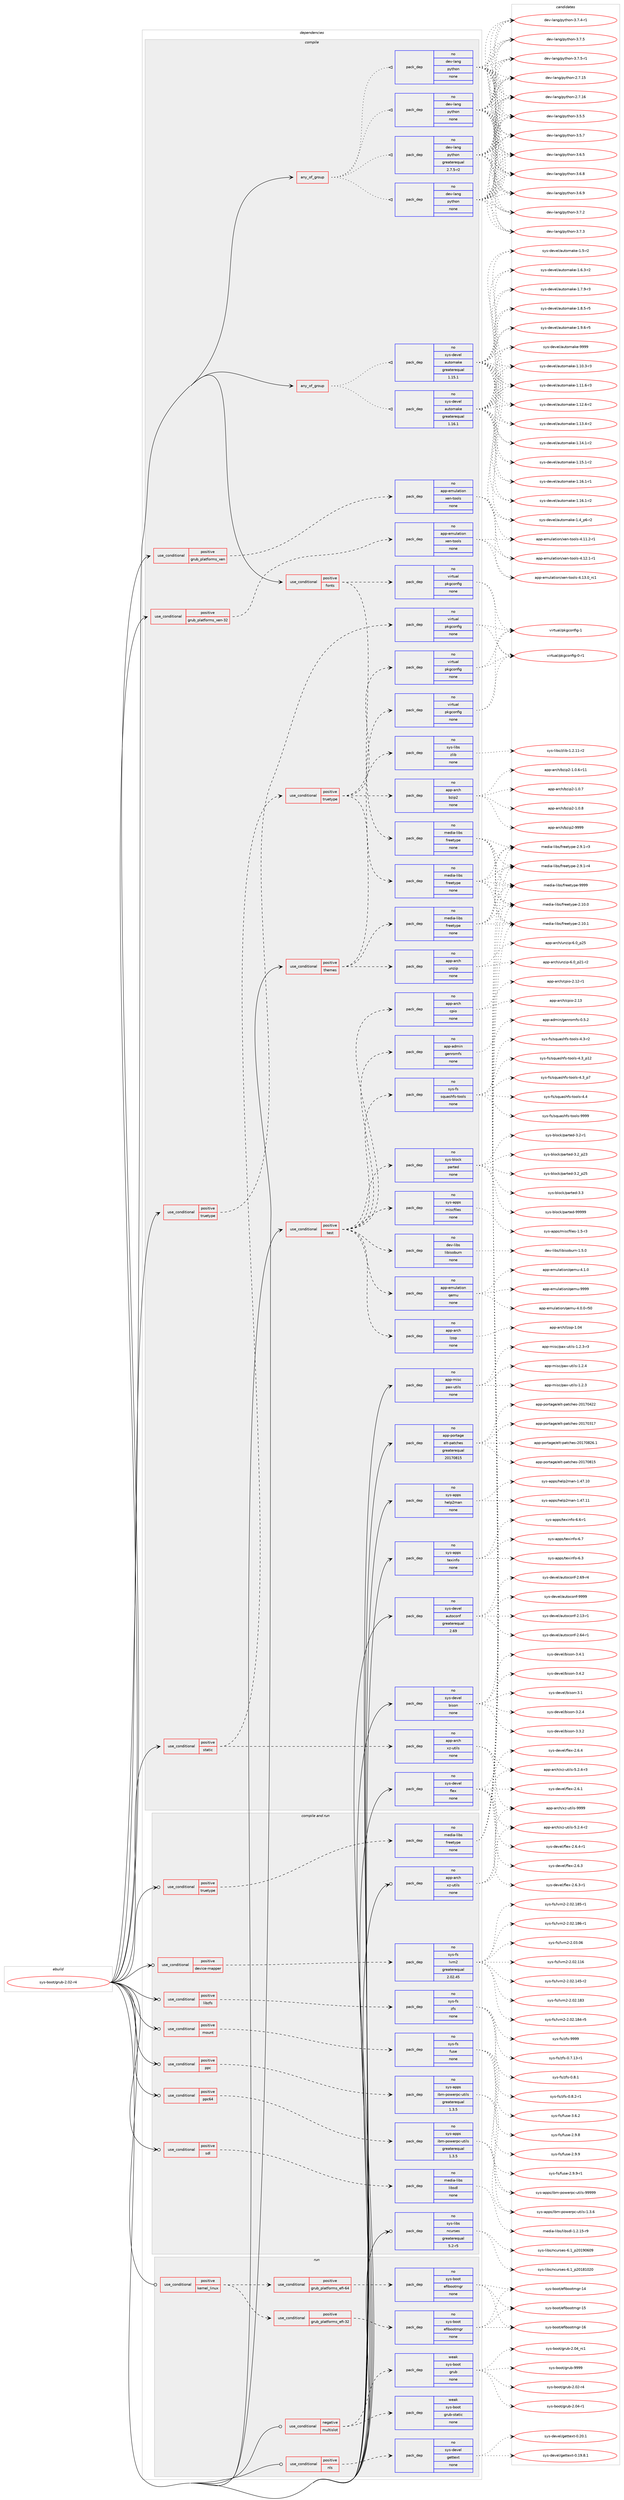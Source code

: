 digraph prolog {

# *************
# Graph options
# *************

newrank=true;
concentrate=true;
compound=true;
graph [rankdir=LR,fontname=Helvetica,fontsize=10,ranksep=1.5];#, ranksep=2.5, nodesep=0.2];
edge  [arrowhead=vee];
node  [fontname=Helvetica,fontsize=10];

# **********
# The ebuild
# **********

subgraph cluster_leftcol {
color=gray;
rank=same;
label=<<i>ebuild</i>>;
id [label="sys-boot/grub-2.02-r4", color=red, width=4, href="../sys-boot/grub-2.02-r4.svg"];
}

# ****************
# The dependencies
# ****************

subgraph cluster_midcol {
color=gray;
label=<<i>dependencies</i>>;
subgraph cluster_compile {
fillcolor="#eeeeee";
style=filled;
label=<<i>compile</i>>;
subgraph any14938 {
dependency881666 [label=<<TABLE BORDER="0" CELLBORDER="1" CELLSPACING="0" CELLPADDING="4"><TR><TD CELLPADDING="10">any_of_group</TD></TR></TABLE>>, shape=none, color=red];subgraph pack653833 {
dependency881667 [label=<<TABLE BORDER="0" CELLBORDER="1" CELLSPACING="0" CELLPADDING="4" WIDTH="220"><TR><TD ROWSPAN="6" CELLPADDING="30">pack_dep</TD></TR><TR><TD WIDTH="110">no</TD></TR><TR><TD>dev-lang</TD></TR><TR><TD>python</TD></TR><TR><TD>none</TD></TR><TR><TD></TD></TR></TABLE>>, shape=none, color=blue];
}
dependency881666:e -> dependency881667:w [weight=20,style="dotted",arrowhead="oinv"];
subgraph pack653834 {
dependency881668 [label=<<TABLE BORDER="0" CELLBORDER="1" CELLSPACING="0" CELLPADDING="4" WIDTH="220"><TR><TD ROWSPAN="6" CELLPADDING="30">pack_dep</TD></TR><TR><TD WIDTH="110">no</TD></TR><TR><TD>dev-lang</TD></TR><TR><TD>python</TD></TR><TR><TD>none</TD></TR><TR><TD></TD></TR></TABLE>>, shape=none, color=blue];
}
dependency881666:e -> dependency881668:w [weight=20,style="dotted",arrowhead="oinv"];
subgraph pack653835 {
dependency881669 [label=<<TABLE BORDER="0" CELLBORDER="1" CELLSPACING="0" CELLPADDING="4" WIDTH="220"><TR><TD ROWSPAN="6" CELLPADDING="30">pack_dep</TD></TR><TR><TD WIDTH="110">no</TD></TR><TR><TD>dev-lang</TD></TR><TR><TD>python</TD></TR><TR><TD>none</TD></TR><TR><TD></TD></TR></TABLE>>, shape=none, color=blue];
}
dependency881666:e -> dependency881669:w [weight=20,style="dotted",arrowhead="oinv"];
subgraph pack653836 {
dependency881670 [label=<<TABLE BORDER="0" CELLBORDER="1" CELLSPACING="0" CELLPADDING="4" WIDTH="220"><TR><TD ROWSPAN="6" CELLPADDING="30">pack_dep</TD></TR><TR><TD WIDTH="110">no</TD></TR><TR><TD>dev-lang</TD></TR><TR><TD>python</TD></TR><TR><TD>greaterequal</TD></TR><TR><TD>2.7.5-r2</TD></TR></TABLE>>, shape=none, color=blue];
}
dependency881666:e -> dependency881670:w [weight=20,style="dotted",arrowhead="oinv"];
}
id:e -> dependency881666:w [weight=20,style="solid",arrowhead="vee"];
subgraph any14939 {
dependency881671 [label=<<TABLE BORDER="0" CELLBORDER="1" CELLSPACING="0" CELLPADDING="4"><TR><TD CELLPADDING="10">any_of_group</TD></TR></TABLE>>, shape=none, color=red];subgraph pack653837 {
dependency881672 [label=<<TABLE BORDER="0" CELLBORDER="1" CELLSPACING="0" CELLPADDING="4" WIDTH="220"><TR><TD ROWSPAN="6" CELLPADDING="30">pack_dep</TD></TR><TR><TD WIDTH="110">no</TD></TR><TR><TD>sys-devel</TD></TR><TR><TD>automake</TD></TR><TR><TD>greaterequal</TD></TR><TR><TD>1.16.1</TD></TR></TABLE>>, shape=none, color=blue];
}
dependency881671:e -> dependency881672:w [weight=20,style="dotted",arrowhead="oinv"];
subgraph pack653838 {
dependency881673 [label=<<TABLE BORDER="0" CELLBORDER="1" CELLSPACING="0" CELLPADDING="4" WIDTH="220"><TR><TD ROWSPAN="6" CELLPADDING="30">pack_dep</TD></TR><TR><TD WIDTH="110">no</TD></TR><TR><TD>sys-devel</TD></TR><TR><TD>automake</TD></TR><TR><TD>greaterequal</TD></TR><TR><TD>1.15.1</TD></TR></TABLE>>, shape=none, color=blue];
}
dependency881671:e -> dependency881673:w [weight=20,style="dotted",arrowhead="oinv"];
}
id:e -> dependency881671:w [weight=20,style="solid",arrowhead="vee"];
subgraph cond212372 {
dependency881674 [label=<<TABLE BORDER="0" CELLBORDER="1" CELLSPACING="0" CELLPADDING="4"><TR><TD ROWSPAN="3" CELLPADDING="10">use_conditional</TD></TR><TR><TD>positive</TD></TR><TR><TD>fonts</TD></TR></TABLE>>, shape=none, color=red];
subgraph pack653839 {
dependency881675 [label=<<TABLE BORDER="0" CELLBORDER="1" CELLSPACING="0" CELLPADDING="4" WIDTH="220"><TR><TD ROWSPAN="6" CELLPADDING="30">pack_dep</TD></TR><TR><TD WIDTH="110">no</TD></TR><TR><TD>media-libs</TD></TR><TR><TD>freetype</TD></TR><TR><TD>none</TD></TR><TR><TD></TD></TR></TABLE>>, shape=none, color=blue];
}
dependency881674:e -> dependency881675:w [weight=20,style="dashed",arrowhead="vee"];
subgraph pack653840 {
dependency881676 [label=<<TABLE BORDER="0" CELLBORDER="1" CELLSPACING="0" CELLPADDING="4" WIDTH="220"><TR><TD ROWSPAN="6" CELLPADDING="30">pack_dep</TD></TR><TR><TD WIDTH="110">no</TD></TR><TR><TD>virtual</TD></TR><TR><TD>pkgconfig</TD></TR><TR><TD>none</TD></TR><TR><TD></TD></TR></TABLE>>, shape=none, color=blue];
}
dependency881674:e -> dependency881676:w [weight=20,style="dashed",arrowhead="vee"];
}
id:e -> dependency881674:w [weight=20,style="solid",arrowhead="vee"];
subgraph cond212373 {
dependency881677 [label=<<TABLE BORDER="0" CELLBORDER="1" CELLSPACING="0" CELLPADDING="4"><TR><TD ROWSPAN="3" CELLPADDING="10">use_conditional</TD></TR><TR><TD>positive</TD></TR><TR><TD>grub_platforms_xen</TD></TR></TABLE>>, shape=none, color=red];
subgraph pack653841 {
dependency881678 [label=<<TABLE BORDER="0" CELLBORDER="1" CELLSPACING="0" CELLPADDING="4" WIDTH="220"><TR><TD ROWSPAN="6" CELLPADDING="30">pack_dep</TD></TR><TR><TD WIDTH="110">no</TD></TR><TR><TD>app-emulation</TD></TR><TR><TD>xen-tools</TD></TR><TR><TD>none</TD></TR><TR><TD></TD></TR></TABLE>>, shape=none, color=blue];
}
dependency881677:e -> dependency881678:w [weight=20,style="dashed",arrowhead="vee"];
}
id:e -> dependency881677:w [weight=20,style="solid",arrowhead="vee"];
subgraph cond212374 {
dependency881679 [label=<<TABLE BORDER="0" CELLBORDER="1" CELLSPACING="0" CELLPADDING="4"><TR><TD ROWSPAN="3" CELLPADDING="10">use_conditional</TD></TR><TR><TD>positive</TD></TR><TR><TD>grub_platforms_xen-32</TD></TR></TABLE>>, shape=none, color=red];
subgraph pack653842 {
dependency881680 [label=<<TABLE BORDER="0" CELLBORDER="1" CELLSPACING="0" CELLPADDING="4" WIDTH="220"><TR><TD ROWSPAN="6" CELLPADDING="30">pack_dep</TD></TR><TR><TD WIDTH="110">no</TD></TR><TR><TD>app-emulation</TD></TR><TR><TD>xen-tools</TD></TR><TR><TD>none</TD></TR><TR><TD></TD></TR></TABLE>>, shape=none, color=blue];
}
dependency881679:e -> dependency881680:w [weight=20,style="dashed",arrowhead="vee"];
}
id:e -> dependency881679:w [weight=20,style="solid",arrowhead="vee"];
subgraph cond212375 {
dependency881681 [label=<<TABLE BORDER="0" CELLBORDER="1" CELLSPACING="0" CELLPADDING="4"><TR><TD ROWSPAN="3" CELLPADDING="10">use_conditional</TD></TR><TR><TD>positive</TD></TR><TR><TD>static</TD></TR></TABLE>>, shape=none, color=red];
subgraph pack653843 {
dependency881682 [label=<<TABLE BORDER="0" CELLBORDER="1" CELLSPACING="0" CELLPADDING="4" WIDTH="220"><TR><TD ROWSPAN="6" CELLPADDING="30">pack_dep</TD></TR><TR><TD WIDTH="110">no</TD></TR><TR><TD>app-arch</TD></TR><TR><TD>xz-utils</TD></TR><TR><TD>none</TD></TR><TR><TD></TD></TR></TABLE>>, shape=none, color=blue];
}
dependency881681:e -> dependency881682:w [weight=20,style="dashed",arrowhead="vee"];
subgraph cond212376 {
dependency881683 [label=<<TABLE BORDER="0" CELLBORDER="1" CELLSPACING="0" CELLPADDING="4"><TR><TD ROWSPAN="3" CELLPADDING="10">use_conditional</TD></TR><TR><TD>positive</TD></TR><TR><TD>truetype</TD></TR></TABLE>>, shape=none, color=red];
subgraph pack653844 {
dependency881684 [label=<<TABLE BORDER="0" CELLBORDER="1" CELLSPACING="0" CELLPADDING="4" WIDTH="220"><TR><TD ROWSPAN="6" CELLPADDING="30">pack_dep</TD></TR><TR><TD WIDTH="110">no</TD></TR><TR><TD>app-arch</TD></TR><TR><TD>bzip2</TD></TR><TR><TD>none</TD></TR><TR><TD></TD></TR></TABLE>>, shape=none, color=blue];
}
dependency881683:e -> dependency881684:w [weight=20,style="dashed",arrowhead="vee"];
subgraph pack653845 {
dependency881685 [label=<<TABLE BORDER="0" CELLBORDER="1" CELLSPACING="0" CELLPADDING="4" WIDTH="220"><TR><TD ROWSPAN="6" CELLPADDING="30">pack_dep</TD></TR><TR><TD WIDTH="110">no</TD></TR><TR><TD>media-libs</TD></TR><TR><TD>freetype</TD></TR><TR><TD>none</TD></TR><TR><TD></TD></TR></TABLE>>, shape=none, color=blue];
}
dependency881683:e -> dependency881685:w [weight=20,style="dashed",arrowhead="vee"];
subgraph pack653846 {
dependency881686 [label=<<TABLE BORDER="0" CELLBORDER="1" CELLSPACING="0" CELLPADDING="4" WIDTH="220"><TR><TD ROWSPAN="6" CELLPADDING="30">pack_dep</TD></TR><TR><TD WIDTH="110">no</TD></TR><TR><TD>sys-libs</TD></TR><TR><TD>zlib</TD></TR><TR><TD>none</TD></TR><TR><TD></TD></TR></TABLE>>, shape=none, color=blue];
}
dependency881683:e -> dependency881686:w [weight=20,style="dashed",arrowhead="vee"];
subgraph pack653847 {
dependency881687 [label=<<TABLE BORDER="0" CELLBORDER="1" CELLSPACING="0" CELLPADDING="4" WIDTH="220"><TR><TD ROWSPAN="6" CELLPADDING="30">pack_dep</TD></TR><TR><TD WIDTH="110">no</TD></TR><TR><TD>virtual</TD></TR><TR><TD>pkgconfig</TD></TR><TR><TD>none</TD></TR><TR><TD></TD></TR></TABLE>>, shape=none, color=blue];
}
dependency881683:e -> dependency881687:w [weight=20,style="dashed",arrowhead="vee"];
}
dependency881681:e -> dependency881683:w [weight=20,style="dashed",arrowhead="vee"];
}
id:e -> dependency881681:w [weight=20,style="solid",arrowhead="vee"];
subgraph cond212377 {
dependency881688 [label=<<TABLE BORDER="0" CELLBORDER="1" CELLSPACING="0" CELLPADDING="4"><TR><TD ROWSPAN="3" CELLPADDING="10">use_conditional</TD></TR><TR><TD>positive</TD></TR><TR><TD>test</TD></TR></TABLE>>, shape=none, color=red];
subgraph pack653848 {
dependency881689 [label=<<TABLE BORDER="0" CELLBORDER="1" CELLSPACING="0" CELLPADDING="4" WIDTH="220"><TR><TD ROWSPAN="6" CELLPADDING="30">pack_dep</TD></TR><TR><TD WIDTH="110">no</TD></TR><TR><TD>app-admin</TD></TR><TR><TD>genromfs</TD></TR><TR><TD>none</TD></TR><TR><TD></TD></TR></TABLE>>, shape=none, color=blue];
}
dependency881688:e -> dependency881689:w [weight=20,style="dashed",arrowhead="vee"];
subgraph pack653849 {
dependency881690 [label=<<TABLE BORDER="0" CELLBORDER="1" CELLSPACING="0" CELLPADDING="4" WIDTH="220"><TR><TD ROWSPAN="6" CELLPADDING="30">pack_dep</TD></TR><TR><TD WIDTH="110">no</TD></TR><TR><TD>app-arch</TD></TR><TR><TD>cpio</TD></TR><TR><TD>none</TD></TR><TR><TD></TD></TR></TABLE>>, shape=none, color=blue];
}
dependency881688:e -> dependency881690:w [weight=20,style="dashed",arrowhead="vee"];
subgraph pack653850 {
dependency881691 [label=<<TABLE BORDER="0" CELLBORDER="1" CELLSPACING="0" CELLPADDING="4" WIDTH="220"><TR><TD ROWSPAN="6" CELLPADDING="30">pack_dep</TD></TR><TR><TD WIDTH="110">no</TD></TR><TR><TD>app-arch</TD></TR><TR><TD>lzop</TD></TR><TR><TD>none</TD></TR><TR><TD></TD></TR></TABLE>>, shape=none, color=blue];
}
dependency881688:e -> dependency881691:w [weight=20,style="dashed",arrowhead="vee"];
subgraph pack653851 {
dependency881692 [label=<<TABLE BORDER="0" CELLBORDER="1" CELLSPACING="0" CELLPADDING="4" WIDTH="220"><TR><TD ROWSPAN="6" CELLPADDING="30">pack_dep</TD></TR><TR><TD WIDTH="110">no</TD></TR><TR><TD>app-emulation</TD></TR><TR><TD>qemu</TD></TR><TR><TD>none</TD></TR><TR><TD></TD></TR></TABLE>>, shape=none, color=blue];
}
dependency881688:e -> dependency881692:w [weight=20,style="dashed",arrowhead="vee"];
subgraph pack653852 {
dependency881693 [label=<<TABLE BORDER="0" CELLBORDER="1" CELLSPACING="0" CELLPADDING="4" WIDTH="220"><TR><TD ROWSPAN="6" CELLPADDING="30">pack_dep</TD></TR><TR><TD WIDTH="110">no</TD></TR><TR><TD>dev-libs</TD></TR><TR><TD>libisoburn</TD></TR><TR><TD>none</TD></TR><TR><TD></TD></TR></TABLE>>, shape=none, color=blue];
}
dependency881688:e -> dependency881693:w [weight=20,style="dashed",arrowhead="vee"];
subgraph pack653853 {
dependency881694 [label=<<TABLE BORDER="0" CELLBORDER="1" CELLSPACING="0" CELLPADDING="4" WIDTH="220"><TR><TD ROWSPAN="6" CELLPADDING="30">pack_dep</TD></TR><TR><TD WIDTH="110">no</TD></TR><TR><TD>sys-apps</TD></TR><TR><TD>miscfiles</TD></TR><TR><TD>none</TD></TR><TR><TD></TD></TR></TABLE>>, shape=none, color=blue];
}
dependency881688:e -> dependency881694:w [weight=20,style="dashed",arrowhead="vee"];
subgraph pack653854 {
dependency881695 [label=<<TABLE BORDER="0" CELLBORDER="1" CELLSPACING="0" CELLPADDING="4" WIDTH="220"><TR><TD ROWSPAN="6" CELLPADDING="30">pack_dep</TD></TR><TR><TD WIDTH="110">no</TD></TR><TR><TD>sys-block</TD></TR><TR><TD>parted</TD></TR><TR><TD>none</TD></TR><TR><TD></TD></TR></TABLE>>, shape=none, color=blue];
}
dependency881688:e -> dependency881695:w [weight=20,style="dashed",arrowhead="vee"];
subgraph pack653855 {
dependency881696 [label=<<TABLE BORDER="0" CELLBORDER="1" CELLSPACING="0" CELLPADDING="4" WIDTH="220"><TR><TD ROWSPAN="6" CELLPADDING="30">pack_dep</TD></TR><TR><TD WIDTH="110">no</TD></TR><TR><TD>sys-fs</TD></TR><TR><TD>squashfs-tools</TD></TR><TR><TD>none</TD></TR><TR><TD></TD></TR></TABLE>>, shape=none, color=blue];
}
dependency881688:e -> dependency881696:w [weight=20,style="dashed",arrowhead="vee"];
}
id:e -> dependency881688:w [weight=20,style="solid",arrowhead="vee"];
subgraph cond212378 {
dependency881697 [label=<<TABLE BORDER="0" CELLBORDER="1" CELLSPACING="0" CELLPADDING="4"><TR><TD ROWSPAN="3" CELLPADDING="10">use_conditional</TD></TR><TR><TD>positive</TD></TR><TR><TD>themes</TD></TR></TABLE>>, shape=none, color=red];
subgraph pack653856 {
dependency881698 [label=<<TABLE BORDER="0" CELLBORDER="1" CELLSPACING="0" CELLPADDING="4" WIDTH="220"><TR><TD ROWSPAN="6" CELLPADDING="30">pack_dep</TD></TR><TR><TD WIDTH="110">no</TD></TR><TR><TD>app-arch</TD></TR><TR><TD>unzip</TD></TR><TR><TD>none</TD></TR><TR><TD></TD></TR></TABLE>>, shape=none, color=blue];
}
dependency881697:e -> dependency881698:w [weight=20,style="dashed",arrowhead="vee"];
subgraph pack653857 {
dependency881699 [label=<<TABLE BORDER="0" CELLBORDER="1" CELLSPACING="0" CELLPADDING="4" WIDTH="220"><TR><TD ROWSPAN="6" CELLPADDING="30">pack_dep</TD></TR><TR><TD WIDTH="110">no</TD></TR><TR><TD>media-libs</TD></TR><TR><TD>freetype</TD></TR><TR><TD>none</TD></TR><TR><TD></TD></TR></TABLE>>, shape=none, color=blue];
}
dependency881697:e -> dependency881699:w [weight=20,style="dashed",arrowhead="vee"];
subgraph pack653858 {
dependency881700 [label=<<TABLE BORDER="0" CELLBORDER="1" CELLSPACING="0" CELLPADDING="4" WIDTH="220"><TR><TD ROWSPAN="6" CELLPADDING="30">pack_dep</TD></TR><TR><TD WIDTH="110">no</TD></TR><TR><TD>virtual</TD></TR><TR><TD>pkgconfig</TD></TR><TR><TD>none</TD></TR><TR><TD></TD></TR></TABLE>>, shape=none, color=blue];
}
dependency881697:e -> dependency881700:w [weight=20,style="dashed",arrowhead="vee"];
}
id:e -> dependency881697:w [weight=20,style="solid",arrowhead="vee"];
subgraph cond212379 {
dependency881701 [label=<<TABLE BORDER="0" CELLBORDER="1" CELLSPACING="0" CELLPADDING="4"><TR><TD ROWSPAN="3" CELLPADDING="10">use_conditional</TD></TR><TR><TD>positive</TD></TR><TR><TD>truetype</TD></TR></TABLE>>, shape=none, color=red];
subgraph pack653859 {
dependency881702 [label=<<TABLE BORDER="0" CELLBORDER="1" CELLSPACING="0" CELLPADDING="4" WIDTH="220"><TR><TD ROWSPAN="6" CELLPADDING="30">pack_dep</TD></TR><TR><TD WIDTH="110">no</TD></TR><TR><TD>virtual</TD></TR><TR><TD>pkgconfig</TD></TR><TR><TD>none</TD></TR><TR><TD></TD></TR></TABLE>>, shape=none, color=blue];
}
dependency881701:e -> dependency881702:w [weight=20,style="dashed",arrowhead="vee"];
}
id:e -> dependency881701:w [weight=20,style="solid",arrowhead="vee"];
subgraph pack653860 {
dependency881703 [label=<<TABLE BORDER="0" CELLBORDER="1" CELLSPACING="0" CELLPADDING="4" WIDTH="220"><TR><TD ROWSPAN="6" CELLPADDING="30">pack_dep</TD></TR><TR><TD WIDTH="110">no</TD></TR><TR><TD>app-misc</TD></TR><TR><TD>pax-utils</TD></TR><TR><TD>none</TD></TR><TR><TD></TD></TR></TABLE>>, shape=none, color=blue];
}
id:e -> dependency881703:w [weight=20,style="solid",arrowhead="vee"];
subgraph pack653861 {
dependency881704 [label=<<TABLE BORDER="0" CELLBORDER="1" CELLSPACING="0" CELLPADDING="4" WIDTH="220"><TR><TD ROWSPAN="6" CELLPADDING="30">pack_dep</TD></TR><TR><TD WIDTH="110">no</TD></TR><TR><TD>app-portage</TD></TR><TR><TD>elt-patches</TD></TR><TR><TD>greaterequal</TD></TR><TR><TD>20170815</TD></TR></TABLE>>, shape=none, color=blue];
}
id:e -> dependency881704:w [weight=20,style="solid",arrowhead="vee"];
subgraph pack653862 {
dependency881705 [label=<<TABLE BORDER="0" CELLBORDER="1" CELLSPACING="0" CELLPADDING="4" WIDTH="220"><TR><TD ROWSPAN="6" CELLPADDING="30">pack_dep</TD></TR><TR><TD WIDTH="110">no</TD></TR><TR><TD>sys-apps</TD></TR><TR><TD>help2man</TD></TR><TR><TD>none</TD></TR><TR><TD></TD></TR></TABLE>>, shape=none, color=blue];
}
id:e -> dependency881705:w [weight=20,style="solid",arrowhead="vee"];
subgraph pack653863 {
dependency881706 [label=<<TABLE BORDER="0" CELLBORDER="1" CELLSPACING="0" CELLPADDING="4" WIDTH="220"><TR><TD ROWSPAN="6" CELLPADDING="30">pack_dep</TD></TR><TR><TD WIDTH="110">no</TD></TR><TR><TD>sys-apps</TD></TR><TR><TD>texinfo</TD></TR><TR><TD>none</TD></TR><TR><TD></TD></TR></TABLE>>, shape=none, color=blue];
}
id:e -> dependency881706:w [weight=20,style="solid",arrowhead="vee"];
subgraph pack653864 {
dependency881707 [label=<<TABLE BORDER="0" CELLBORDER="1" CELLSPACING="0" CELLPADDING="4" WIDTH="220"><TR><TD ROWSPAN="6" CELLPADDING="30">pack_dep</TD></TR><TR><TD WIDTH="110">no</TD></TR><TR><TD>sys-devel</TD></TR><TR><TD>autoconf</TD></TR><TR><TD>greaterequal</TD></TR><TR><TD>2.69</TD></TR></TABLE>>, shape=none, color=blue];
}
id:e -> dependency881707:w [weight=20,style="solid",arrowhead="vee"];
subgraph pack653865 {
dependency881708 [label=<<TABLE BORDER="0" CELLBORDER="1" CELLSPACING="0" CELLPADDING="4" WIDTH="220"><TR><TD ROWSPAN="6" CELLPADDING="30">pack_dep</TD></TR><TR><TD WIDTH="110">no</TD></TR><TR><TD>sys-devel</TD></TR><TR><TD>bison</TD></TR><TR><TD>none</TD></TR><TR><TD></TD></TR></TABLE>>, shape=none, color=blue];
}
id:e -> dependency881708:w [weight=20,style="solid",arrowhead="vee"];
subgraph pack653866 {
dependency881709 [label=<<TABLE BORDER="0" CELLBORDER="1" CELLSPACING="0" CELLPADDING="4" WIDTH="220"><TR><TD ROWSPAN="6" CELLPADDING="30">pack_dep</TD></TR><TR><TD WIDTH="110">no</TD></TR><TR><TD>sys-devel</TD></TR><TR><TD>flex</TD></TR><TR><TD>none</TD></TR><TR><TD></TD></TR></TABLE>>, shape=none, color=blue];
}
id:e -> dependency881709:w [weight=20,style="solid",arrowhead="vee"];
}
subgraph cluster_compileandrun {
fillcolor="#eeeeee";
style=filled;
label=<<i>compile and run</i>>;
subgraph cond212380 {
dependency881710 [label=<<TABLE BORDER="0" CELLBORDER="1" CELLSPACING="0" CELLPADDING="4"><TR><TD ROWSPAN="3" CELLPADDING="10">use_conditional</TD></TR><TR><TD>positive</TD></TR><TR><TD>device-mapper</TD></TR></TABLE>>, shape=none, color=red];
subgraph pack653867 {
dependency881711 [label=<<TABLE BORDER="0" CELLBORDER="1" CELLSPACING="0" CELLPADDING="4" WIDTH="220"><TR><TD ROWSPAN="6" CELLPADDING="30">pack_dep</TD></TR><TR><TD WIDTH="110">no</TD></TR><TR><TD>sys-fs</TD></TR><TR><TD>lvm2</TD></TR><TR><TD>greaterequal</TD></TR><TR><TD>2.02.45</TD></TR></TABLE>>, shape=none, color=blue];
}
dependency881710:e -> dependency881711:w [weight=20,style="dashed",arrowhead="vee"];
}
id:e -> dependency881710:w [weight=20,style="solid",arrowhead="odotvee"];
subgraph cond212381 {
dependency881712 [label=<<TABLE BORDER="0" CELLBORDER="1" CELLSPACING="0" CELLPADDING="4"><TR><TD ROWSPAN="3" CELLPADDING="10">use_conditional</TD></TR><TR><TD>positive</TD></TR><TR><TD>libzfs</TD></TR></TABLE>>, shape=none, color=red];
subgraph pack653868 {
dependency881713 [label=<<TABLE BORDER="0" CELLBORDER="1" CELLSPACING="0" CELLPADDING="4" WIDTH="220"><TR><TD ROWSPAN="6" CELLPADDING="30">pack_dep</TD></TR><TR><TD WIDTH="110">no</TD></TR><TR><TD>sys-fs</TD></TR><TR><TD>zfs</TD></TR><TR><TD>none</TD></TR><TR><TD></TD></TR></TABLE>>, shape=none, color=blue];
}
dependency881712:e -> dependency881713:w [weight=20,style="dashed",arrowhead="vee"];
}
id:e -> dependency881712:w [weight=20,style="solid",arrowhead="odotvee"];
subgraph cond212382 {
dependency881714 [label=<<TABLE BORDER="0" CELLBORDER="1" CELLSPACING="0" CELLPADDING="4"><TR><TD ROWSPAN="3" CELLPADDING="10">use_conditional</TD></TR><TR><TD>positive</TD></TR><TR><TD>mount</TD></TR></TABLE>>, shape=none, color=red];
subgraph pack653869 {
dependency881715 [label=<<TABLE BORDER="0" CELLBORDER="1" CELLSPACING="0" CELLPADDING="4" WIDTH="220"><TR><TD ROWSPAN="6" CELLPADDING="30">pack_dep</TD></TR><TR><TD WIDTH="110">no</TD></TR><TR><TD>sys-fs</TD></TR><TR><TD>fuse</TD></TR><TR><TD>none</TD></TR><TR><TD></TD></TR></TABLE>>, shape=none, color=blue];
}
dependency881714:e -> dependency881715:w [weight=20,style="dashed",arrowhead="vee"];
}
id:e -> dependency881714:w [weight=20,style="solid",arrowhead="odotvee"];
subgraph cond212383 {
dependency881716 [label=<<TABLE BORDER="0" CELLBORDER="1" CELLSPACING="0" CELLPADDING="4"><TR><TD ROWSPAN="3" CELLPADDING="10">use_conditional</TD></TR><TR><TD>positive</TD></TR><TR><TD>ppc</TD></TR></TABLE>>, shape=none, color=red];
subgraph pack653870 {
dependency881717 [label=<<TABLE BORDER="0" CELLBORDER="1" CELLSPACING="0" CELLPADDING="4" WIDTH="220"><TR><TD ROWSPAN="6" CELLPADDING="30">pack_dep</TD></TR><TR><TD WIDTH="110">no</TD></TR><TR><TD>sys-apps</TD></TR><TR><TD>ibm-powerpc-utils</TD></TR><TR><TD>greaterequal</TD></TR><TR><TD>1.3.5</TD></TR></TABLE>>, shape=none, color=blue];
}
dependency881716:e -> dependency881717:w [weight=20,style="dashed",arrowhead="vee"];
}
id:e -> dependency881716:w [weight=20,style="solid",arrowhead="odotvee"];
subgraph cond212384 {
dependency881718 [label=<<TABLE BORDER="0" CELLBORDER="1" CELLSPACING="0" CELLPADDING="4"><TR><TD ROWSPAN="3" CELLPADDING="10">use_conditional</TD></TR><TR><TD>positive</TD></TR><TR><TD>ppc64</TD></TR></TABLE>>, shape=none, color=red];
subgraph pack653871 {
dependency881719 [label=<<TABLE BORDER="0" CELLBORDER="1" CELLSPACING="0" CELLPADDING="4" WIDTH="220"><TR><TD ROWSPAN="6" CELLPADDING="30">pack_dep</TD></TR><TR><TD WIDTH="110">no</TD></TR><TR><TD>sys-apps</TD></TR><TR><TD>ibm-powerpc-utils</TD></TR><TR><TD>greaterequal</TD></TR><TR><TD>1.3.5</TD></TR></TABLE>>, shape=none, color=blue];
}
dependency881718:e -> dependency881719:w [weight=20,style="dashed",arrowhead="vee"];
}
id:e -> dependency881718:w [weight=20,style="solid",arrowhead="odotvee"];
subgraph cond212385 {
dependency881720 [label=<<TABLE BORDER="0" CELLBORDER="1" CELLSPACING="0" CELLPADDING="4"><TR><TD ROWSPAN="3" CELLPADDING="10">use_conditional</TD></TR><TR><TD>positive</TD></TR><TR><TD>sdl</TD></TR></TABLE>>, shape=none, color=red];
subgraph pack653872 {
dependency881721 [label=<<TABLE BORDER="0" CELLBORDER="1" CELLSPACING="0" CELLPADDING="4" WIDTH="220"><TR><TD ROWSPAN="6" CELLPADDING="30">pack_dep</TD></TR><TR><TD WIDTH="110">no</TD></TR><TR><TD>media-libs</TD></TR><TR><TD>libsdl</TD></TR><TR><TD>none</TD></TR><TR><TD></TD></TR></TABLE>>, shape=none, color=blue];
}
dependency881720:e -> dependency881721:w [weight=20,style="dashed",arrowhead="vee"];
}
id:e -> dependency881720:w [weight=20,style="solid",arrowhead="odotvee"];
subgraph cond212386 {
dependency881722 [label=<<TABLE BORDER="0" CELLBORDER="1" CELLSPACING="0" CELLPADDING="4"><TR><TD ROWSPAN="3" CELLPADDING="10">use_conditional</TD></TR><TR><TD>positive</TD></TR><TR><TD>truetype</TD></TR></TABLE>>, shape=none, color=red];
subgraph pack653873 {
dependency881723 [label=<<TABLE BORDER="0" CELLBORDER="1" CELLSPACING="0" CELLPADDING="4" WIDTH="220"><TR><TD ROWSPAN="6" CELLPADDING="30">pack_dep</TD></TR><TR><TD WIDTH="110">no</TD></TR><TR><TD>media-libs</TD></TR><TR><TD>freetype</TD></TR><TR><TD>none</TD></TR><TR><TD></TD></TR></TABLE>>, shape=none, color=blue];
}
dependency881722:e -> dependency881723:w [weight=20,style="dashed",arrowhead="vee"];
}
id:e -> dependency881722:w [weight=20,style="solid",arrowhead="odotvee"];
subgraph pack653874 {
dependency881724 [label=<<TABLE BORDER="0" CELLBORDER="1" CELLSPACING="0" CELLPADDING="4" WIDTH="220"><TR><TD ROWSPAN="6" CELLPADDING="30">pack_dep</TD></TR><TR><TD WIDTH="110">no</TD></TR><TR><TD>app-arch</TD></TR><TR><TD>xz-utils</TD></TR><TR><TD>none</TD></TR><TR><TD></TD></TR></TABLE>>, shape=none, color=blue];
}
id:e -> dependency881724:w [weight=20,style="solid",arrowhead="odotvee"];
subgraph pack653875 {
dependency881725 [label=<<TABLE BORDER="0" CELLBORDER="1" CELLSPACING="0" CELLPADDING="4" WIDTH="220"><TR><TD ROWSPAN="6" CELLPADDING="30">pack_dep</TD></TR><TR><TD WIDTH="110">no</TD></TR><TR><TD>sys-libs</TD></TR><TR><TD>ncurses</TD></TR><TR><TD>greaterequal</TD></TR><TR><TD>5.2-r5</TD></TR></TABLE>>, shape=none, color=blue];
}
id:e -> dependency881725:w [weight=20,style="solid",arrowhead="odotvee"];
}
subgraph cluster_run {
fillcolor="#eeeeee";
style=filled;
label=<<i>run</i>>;
subgraph cond212387 {
dependency881726 [label=<<TABLE BORDER="0" CELLBORDER="1" CELLSPACING="0" CELLPADDING="4"><TR><TD ROWSPAN="3" CELLPADDING="10">use_conditional</TD></TR><TR><TD>negative</TD></TR><TR><TD>multislot</TD></TR></TABLE>>, shape=none, color=red];
subgraph pack653876 {
dependency881727 [label=<<TABLE BORDER="0" CELLBORDER="1" CELLSPACING="0" CELLPADDING="4" WIDTH="220"><TR><TD ROWSPAN="6" CELLPADDING="30">pack_dep</TD></TR><TR><TD WIDTH="110">weak</TD></TR><TR><TD>sys-boot</TD></TR><TR><TD>grub</TD></TR><TR><TD>none</TD></TR><TR><TD></TD></TR></TABLE>>, shape=none, color=blue];
}
dependency881726:e -> dependency881727:w [weight=20,style="dashed",arrowhead="vee"];
subgraph pack653877 {
dependency881728 [label=<<TABLE BORDER="0" CELLBORDER="1" CELLSPACING="0" CELLPADDING="4" WIDTH="220"><TR><TD ROWSPAN="6" CELLPADDING="30">pack_dep</TD></TR><TR><TD WIDTH="110">weak</TD></TR><TR><TD>sys-boot</TD></TR><TR><TD>grub-static</TD></TR><TR><TD>none</TD></TR><TR><TD></TD></TR></TABLE>>, shape=none, color=blue];
}
dependency881726:e -> dependency881728:w [weight=20,style="dashed",arrowhead="vee"];
}
id:e -> dependency881726:w [weight=20,style="solid",arrowhead="odot"];
subgraph cond212388 {
dependency881729 [label=<<TABLE BORDER="0" CELLBORDER="1" CELLSPACING="0" CELLPADDING="4"><TR><TD ROWSPAN="3" CELLPADDING="10">use_conditional</TD></TR><TR><TD>positive</TD></TR><TR><TD>kernel_linux</TD></TR></TABLE>>, shape=none, color=red];
subgraph cond212389 {
dependency881730 [label=<<TABLE BORDER="0" CELLBORDER="1" CELLSPACING="0" CELLPADDING="4"><TR><TD ROWSPAN="3" CELLPADDING="10">use_conditional</TD></TR><TR><TD>positive</TD></TR><TR><TD>grub_platforms_efi-32</TD></TR></TABLE>>, shape=none, color=red];
subgraph pack653878 {
dependency881731 [label=<<TABLE BORDER="0" CELLBORDER="1" CELLSPACING="0" CELLPADDING="4" WIDTH="220"><TR><TD ROWSPAN="6" CELLPADDING="30">pack_dep</TD></TR><TR><TD WIDTH="110">no</TD></TR><TR><TD>sys-boot</TD></TR><TR><TD>efibootmgr</TD></TR><TR><TD>none</TD></TR><TR><TD></TD></TR></TABLE>>, shape=none, color=blue];
}
dependency881730:e -> dependency881731:w [weight=20,style="dashed",arrowhead="vee"];
}
dependency881729:e -> dependency881730:w [weight=20,style="dashed",arrowhead="vee"];
subgraph cond212390 {
dependency881732 [label=<<TABLE BORDER="0" CELLBORDER="1" CELLSPACING="0" CELLPADDING="4"><TR><TD ROWSPAN="3" CELLPADDING="10">use_conditional</TD></TR><TR><TD>positive</TD></TR><TR><TD>grub_platforms_efi-64</TD></TR></TABLE>>, shape=none, color=red];
subgraph pack653879 {
dependency881733 [label=<<TABLE BORDER="0" CELLBORDER="1" CELLSPACING="0" CELLPADDING="4" WIDTH="220"><TR><TD ROWSPAN="6" CELLPADDING="30">pack_dep</TD></TR><TR><TD WIDTH="110">no</TD></TR><TR><TD>sys-boot</TD></TR><TR><TD>efibootmgr</TD></TR><TR><TD>none</TD></TR><TR><TD></TD></TR></TABLE>>, shape=none, color=blue];
}
dependency881732:e -> dependency881733:w [weight=20,style="dashed",arrowhead="vee"];
}
dependency881729:e -> dependency881732:w [weight=20,style="dashed",arrowhead="vee"];
}
id:e -> dependency881729:w [weight=20,style="solid",arrowhead="odot"];
subgraph cond212391 {
dependency881734 [label=<<TABLE BORDER="0" CELLBORDER="1" CELLSPACING="0" CELLPADDING="4"><TR><TD ROWSPAN="3" CELLPADDING="10">use_conditional</TD></TR><TR><TD>positive</TD></TR><TR><TD>nls</TD></TR></TABLE>>, shape=none, color=red];
subgraph pack653880 {
dependency881735 [label=<<TABLE BORDER="0" CELLBORDER="1" CELLSPACING="0" CELLPADDING="4" WIDTH="220"><TR><TD ROWSPAN="6" CELLPADDING="30">pack_dep</TD></TR><TR><TD WIDTH="110">no</TD></TR><TR><TD>sys-devel</TD></TR><TR><TD>gettext</TD></TR><TR><TD>none</TD></TR><TR><TD></TD></TR></TABLE>>, shape=none, color=blue];
}
dependency881734:e -> dependency881735:w [weight=20,style="dashed",arrowhead="vee"];
}
id:e -> dependency881734:w [weight=20,style="solid",arrowhead="odot"];
}
}

# **************
# The candidates
# **************

subgraph cluster_choices {
rank=same;
color=gray;
label=<<i>candidates</i>>;

subgraph choice653833 {
color=black;
nodesep=1;
choice10010111845108971101034711212111610411111045504655464953 [label="dev-lang/python-2.7.15", color=red, width=4,href="../dev-lang/python-2.7.15.svg"];
choice10010111845108971101034711212111610411111045504655464954 [label="dev-lang/python-2.7.16", color=red, width=4,href="../dev-lang/python-2.7.16.svg"];
choice100101118451089711010347112121116104111110455146534653 [label="dev-lang/python-3.5.5", color=red, width=4,href="../dev-lang/python-3.5.5.svg"];
choice100101118451089711010347112121116104111110455146534655 [label="dev-lang/python-3.5.7", color=red, width=4,href="../dev-lang/python-3.5.7.svg"];
choice100101118451089711010347112121116104111110455146544653 [label="dev-lang/python-3.6.5", color=red, width=4,href="../dev-lang/python-3.6.5.svg"];
choice100101118451089711010347112121116104111110455146544656 [label="dev-lang/python-3.6.8", color=red, width=4,href="../dev-lang/python-3.6.8.svg"];
choice100101118451089711010347112121116104111110455146544657 [label="dev-lang/python-3.6.9", color=red, width=4,href="../dev-lang/python-3.6.9.svg"];
choice100101118451089711010347112121116104111110455146554650 [label="dev-lang/python-3.7.2", color=red, width=4,href="../dev-lang/python-3.7.2.svg"];
choice100101118451089711010347112121116104111110455146554651 [label="dev-lang/python-3.7.3", color=red, width=4,href="../dev-lang/python-3.7.3.svg"];
choice1001011184510897110103471121211161041111104551465546524511449 [label="dev-lang/python-3.7.4-r1", color=red, width=4,href="../dev-lang/python-3.7.4-r1.svg"];
choice100101118451089711010347112121116104111110455146554653 [label="dev-lang/python-3.7.5", color=red, width=4,href="../dev-lang/python-3.7.5.svg"];
choice1001011184510897110103471121211161041111104551465546534511449 [label="dev-lang/python-3.7.5-r1", color=red, width=4,href="../dev-lang/python-3.7.5-r1.svg"];
dependency881667:e -> choice10010111845108971101034711212111610411111045504655464953:w [style=dotted,weight="100"];
dependency881667:e -> choice10010111845108971101034711212111610411111045504655464954:w [style=dotted,weight="100"];
dependency881667:e -> choice100101118451089711010347112121116104111110455146534653:w [style=dotted,weight="100"];
dependency881667:e -> choice100101118451089711010347112121116104111110455146534655:w [style=dotted,weight="100"];
dependency881667:e -> choice100101118451089711010347112121116104111110455146544653:w [style=dotted,weight="100"];
dependency881667:e -> choice100101118451089711010347112121116104111110455146544656:w [style=dotted,weight="100"];
dependency881667:e -> choice100101118451089711010347112121116104111110455146544657:w [style=dotted,weight="100"];
dependency881667:e -> choice100101118451089711010347112121116104111110455146554650:w [style=dotted,weight="100"];
dependency881667:e -> choice100101118451089711010347112121116104111110455146554651:w [style=dotted,weight="100"];
dependency881667:e -> choice1001011184510897110103471121211161041111104551465546524511449:w [style=dotted,weight="100"];
dependency881667:e -> choice100101118451089711010347112121116104111110455146554653:w [style=dotted,weight="100"];
dependency881667:e -> choice1001011184510897110103471121211161041111104551465546534511449:w [style=dotted,weight="100"];
}
subgraph choice653834 {
color=black;
nodesep=1;
choice10010111845108971101034711212111610411111045504655464953 [label="dev-lang/python-2.7.15", color=red, width=4,href="../dev-lang/python-2.7.15.svg"];
choice10010111845108971101034711212111610411111045504655464954 [label="dev-lang/python-2.7.16", color=red, width=4,href="../dev-lang/python-2.7.16.svg"];
choice100101118451089711010347112121116104111110455146534653 [label="dev-lang/python-3.5.5", color=red, width=4,href="../dev-lang/python-3.5.5.svg"];
choice100101118451089711010347112121116104111110455146534655 [label="dev-lang/python-3.5.7", color=red, width=4,href="../dev-lang/python-3.5.7.svg"];
choice100101118451089711010347112121116104111110455146544653 [label="dev-lang/python-3.6.5", color=red, width=4,href="../dev-lang/python-3.6.5.svg"];
choice100101118451089711010347112121116104111110455146544656 [label="dev-lang/python-3.6.8", color=red, width=4,href="../dev-lang/python-3.6.8.svg"];
choice100101118451089711010347112121116104111110455146544657 [label="dev-lang/python-3.6.9", color=red, width=4,href="../dev-lang/python-3.6.9.svg"];
choice100101118451089711010347112121116104111110455146554650 [label="dev-lang/python-3.7.2", color=red, width=4,href="../dev-lang/python-3.7.2.svg"];
choice100101118451089711010347112121116104111110455146554651 [label="dev-lang/python-3.7.3", color=red, width=4,href="../dev-lang/python-3.7.3.svg"];
choice1001011184510897110103471121211161041111104551465546524511449 [label="dev-lang/python-3.7.4-r1", color=red, width=4,href="../dev-lang/python-3.7.4-r1.svg"];
choice100101118451089711010347112121116104111110455146554653 [label="dev-lang/python-3.7.5", color=red, width=4,href="../dev-lang/python-3.7.5.svg"];
choice1001011184510897110103471121211161041111104551465546534511449 [label="dev-lang/python-3.7.5-r1", color=red, width=4,href="../dev-lang/python-3.7.5-r1.svg"];
dependency881668:e -> choice10010111845108971101034711212111610411111045504655464953:w [style=dotted,weight="100"];
dependency881668:e -> choice10010111845108971101034711212111610411111045504655464954:w [style=dotted,weight="100"];
dependency881668:e -> choice100101118451089711010347112121116104111110455146534653:w [style=dotted,weight="100"];
dependency881668:e -> choice100101118451089711010347112121116104111110455146534655:w [style=dotted,weight="100"];
dependency881668:e -> choice100101118451089711010347112121116104111110455146544653:w [style=dotted,weight="100"];
dependency881668:e -> choice100101118451089711010347112121116104111110455146544656:w [style=dotted,weight="100"];
dependency881668:e -> choice100101118451089711010347112121116104111110455146544657:w [style=dotted,weight="100"];
dependency881668:e -> choice100101118451089711010347112121116104111110455146554650:w [style=dotted,weight="100"];
dependency881668:e -> choice100101118451089711010347112121116104111110455146554651:w [style=dotted,weight="100"];
dependency881668:e -> choice1001011184510897110103471121211161041111104551465546524511449:w [style=dotted,weight="100"];
dependency881668:e -> choice100101118451089711010347112121116104111110455146554653:w [style=dotted,weight="100"];
dependency881668:e -> choice1001011184510897110103471121211161041111104551465546534511449:w [style=dotted,weight="100"];
}
subgraph choice653835 {
color=black;
nodesep=1;
choice10010111845108971101034711212111610411111045504655464953 [label="dev-lang/python-2.7.15", color=red, width=4,href="../dev-lang/python-2.7.15.svg"];
choice10010111845108971101034711212111610411111045504655464954 [label="dev-lang/python-2.7.16", color=red, width=4,href="../dev-lang/python-2.7.16.svg"];
choice100101118451089711010347112121116104111110455146534653 [label="dev-lang/python-3.5.5", color=red, width=4,href="../dev-lang/python-3.5.5.svg"];
choice100101118451089711010347112121116104111110455146534655 [label="dev-lang/python-3.5.7", color=red, width=4,href="../dev-lang/python-3.5.7.svg"];
choice100101118451089711010347112121116104111110455146544653 [label="dev-lang/python-3.6.5", color=red, width=4,href="../dev-lang/python-3.6.5.svg"];
choice100101118451089711010347112121116104111110455146544656 [label="dev-lang/python-3.6.8", color=red, width=4,href="../dev-lang/python-3.6.8.svg"];
choice100101118451089711010347112121116104111110455146544657 [label="dev-lang/python-3.6.9", color=red, width=4,href="../dev-lang/python-3.6.9.svg"];
choice100101118451089711010347112121116104111110455146554650 [label="dev-lang/python-3.7.2", color=red, width=4,href="../dev-lang/python-3.7.2.svg"];
choice100101118451089711010347112121116104111110455146554651 [label="dev-lang/python-3.7.3", color=red, width=4,href="../dev-lang/python-3.7.3.svg"];
choice1001011184510897110103471121211161041111104551465546524511449 [label="dev-lang/python-3.7.4-r1", color=red, width=4,href="../dev-lang/python-3.7.4-r1.svg"];
choice100101118451089711010347112121116104111110455146554653 [label="dev-lang/python-3.7.5", color=red, width=4,href="../dev-lang/python-3.7.5.svg"];
choice1001011184510897110103471121211161041111104551465546534511449 [label="dev-lang/python-3.7.5-r1", color=red, width=4,href="../dev-lang/python-3.7.5-r1.svg"];
dependency881669:e -> choice10010111845108971101034711212111610411111045504655464953:w [style=dotted,weight="100"];
dependency881669:e -> choice10010111845108971101034711212111610411111045504655464954:w [style=dotted,weight="100"];
dependency881669:e -> choice100101118451089711010347112121116104111110455146534653:w [style=dotted,weight="100"];
dependency881669:e -> choice100101118451089711010347112121116104111110455146534655:w [style=dotted,weight="100"];
dependency881669:e -> choice100101118451089711010347112121116104111110455146544653:w [style=dotted,weight="100"];
dependency881669:e -> choice100101118451089711010347112121116104111110455146544656:w [style=dotted,weight="100"];
dependency881669:e -> choice100101118451089711010347112121116104111110455146544657:w [style=dotted,weight="100"];
dependency881669:e -> choice100101118451089711010347112121116104111110455146554650:w [style=dotted,weight="100"];
dependency881669:e -> choice100101118451089711010347112121116104111110455146554651:w [style=dotted,weight="100"];
dependency881669:e -> choice1001011184510897110103471121211161041111104551465546524511449:w [style=dotted,weight="100"];
dependency881669:e -> choice100101118451089711010347112121116104111110455146554653:w [style=dotted,weight="100"];
dependency881669:e -> choice1001011184510897110103471121211161041111104551465546534511449:w [style=dotted,weight="100"];
}
subgraph choice653836 {
color=black;
nodesep=1;
choice10010111845108971101034711212111610411111045504655464953 [label="dev-lang/python-2.7.15", color=red, width=4,href="../dev-lang/python-2.7.15.svg"];
choice10010111845108971101034711212111610411111045504655464954 [label="dev-lang/python-2.7.16", color=red, width=4,href="../dev-lang/python-2.7.16.svg"];
choice100101118451089711010347112121116104111110455146534653 [label="dev-lang/python-3.5.5", color=red, width=4,href="../dev-lang/python-3.5.5.svg"];
choice100101118451089711010347112121116104111110455146534655 [label="dev-lang/python-3.5.7", color=red, width=4,href="../dev-lang/python-3.5.7.svg"];
choice100101118451089711010347112121116104111110455146544653 [label="dev-lang/python-3.6.5", color=red, width=4,href="../dev-lang/python-3.6.5.svg"];
choice100101118451089711010347112121116104111110455146544656 [label="dev-lang/python-3.6.8", color=red, width=4,href="../dev-lang/python-3.6.8.svg"];
choice100101118451089711010347112121116104111110455146544657 [label="dev-lang/python-3.6.9", color=red, width=4,href="../dev-lang/python-3.6.9.svg"];
choice100101118451089711010347112121116104111110455146554650 [label="dev-lang/python-3.7.2", color=red, width=4,href="../dev-lang/python-3.7.2.svg"];
choice100101118451089711010347112121116104111110455146554651 [label="dev-lang/python-3.7.3", color=red, width=4,href="../dev-lang/python-3.7.3.svg"];
choice1001011184510897110103471121211161041111104551465546524511449 [label="dev-lang/python-3.7.4-r1", color=red, width=4,href="../dev-lang/python-3.7.4-r1.svg"];
choice100101118451089711010347112121116104111110455146554653 [label="dev-lang/python-3.7.5", color=red, width=4,href="../dev-lang/python-3.7.5.svg"];
choice1001011184510897110103471121211161041111104551465546534511449 [label="dev-lang/python-3.7.5-r1", color=red, width=4,href="../dev-lang/python-3.7.5-r1.svg"];
dependency881670:e -> choice10010111845108971101034711212111610411111045504655464953:w [style=dotted,weight="100"];
dependency881670:e -> choice10010111845108971101034711212111610411111045504655464954:w [style=dotted,weight="100"];
dependency881670:e -> choice100101118451089711010347112121116104111110455146534653:w [style=dotted,weight="100"];
dependency881670:e -> choice100101118451089711010347112121116104111110455146534655:w [style=dotted,weight="100"];
dependency881670:e -> choice100101118451089711010347112121116104111110455146544653:w [style=dotted,weight="100"];
dependency881670:e -> choice100101118451089711010347112121116104111110455146544656:w [style=dotted,weight="100"];
dependency881670:e -> choice100101118451089711010347112121116104111110455146544657:w [style=dotted,weight="100"];
dependency881670:e -> choice100101118451089711010347112121116104111110455146554650:w [style=dotted,weight="100"];
dependency881670:e -> choice100101118451089711010347112121116104111110455146554651:w [style=dotted,weight="100"];
dependency881670:e -> choice1001011184510897110103471121211161041111104551465546524511449:w [style=dotted,weight="100"];
dependency881670:e -> choice100101118451089711010347112121116104111110455146554653:w [style=dotted,weight="100"];
dependency881670:e -> choice1001011184510897110103471121211161041111104551465546534511449:w [style=dotted,weight="100"];
}
subgraph choice653837 {
color=black;
nodesep=1;
choice11512111545100101118101108479711711611110997107101454946494846514511451 [label="sys-devel/automake-1.10.3-r3", color=red, width=4,href="../sys-devel/automake-1.10.3-r3.svg"];
choice11512111545100101118101108479711711611110997107101454946494946544511451 [label="sys-devel/automake-1.11.6-r3", color=red, width=4,href="../sys-devel/automake-1.11.6-r3.svg"];
choice11512111545100101118101108479711711611110997107101454946495046544511450 [label="sys-devel/automake-1.12.6-r2", color=red, width=4,href="../sys-devel/automake-1.12.6-r2.svg"];
choice11512111545100101118101108479711711611110997107101454946495146524511450 [label="sys-devel/automake-1.13.4-r2", color=red, width=4,href="../sys-devel/automake-1.13.4-r2.svg"];
choice11512111545100101118101108479711711611110997107101454946495246494511450 [label="sys-devel/automake-1.14.1-r2", color=red, width=4,href="../sys-devel/automake-1.14.1-r2.svg"];
choice11512111545100101118101108479711711611110997107101454946495346494511450 [label="sys-devel/automake-1.15.1-r2", color=red, width=4,href="../sys-devel/automake-1.15.1-r2.svg"];
choice11512111545100101118101108479711711611110997107101454946495446494511449 [label="sys-devel/automake-1.16.1-r1", color=red, width=4,href="../sys-devel/automake-1.16.1-r1.svg"];
choice11512111545100101118101108479711711611110997107101454946495446494511450 [label="sys-devel/automake-1.16.1-r2", color=red, width=4,href="../sys-devel/automake-1.16.1-r2.svg"];
choice115121115451001011181011084797117116111109971071014549465295112544511450 [label="sys-devel/automake-1.4_p6-r2", color=red, width=4,href="../sys-devel/automake-1.4_p6-r2.svg"];
choice11512111545100101118101108479711711611110997107101454946534511450 [label="sys-devel/automake-1.5-r2", color=red, width=4,href="../sys-devel/automake-1.5-r2.svg"];
choice115121115451001011181011084797117116111109971071014549465446514511450 [label="sys-devel/automake-1.6.3-r2", color=red, width=4,href="../sys-devel/automake-1.6.3-r2.svg"];
choice115121115451001011181011084797117116111109971071014549465546574511451 [label="sys-devel/automake-1.7.9-r3", color=red, width=4,href="../sys-devel/automake-1.7.9-r3.svg"];
choice115121115451001011181011084797117116111109971071014549465646534511453 [label="sys-devel/automake-1.8.5-r5", color=red, width=4,href="../sys-devel/automake-1.8.5-r5.svg"];
choice115121115451001011181011084797117116111109971071014549465746544511453 [label="sys-devel/automake-1.9.6-r5", color=red, width=4,href="../sys-devel/automake-1.9.6-r5.svg"];
choice115121115451001011181011084797117116111109971071014557575757 [label="sys-devel/automake-9999", color=red, width=4,href="../sys-devel/automake-9999.svg"];
dependency881672:e -> choice11512111545100101118101108479711711611110997107101454946494846514511451:w [style=dotted,weight="100"];
dependency881672:e -> choice11512111545100101118101108479711711611110997107101454946494946544511451:w [style=dotted,weight="100"];
dependency881672:e -> choice11512111545100101118101108479711711611110997107101454946495046544511450:w [style=dotted,weight="100"];
dependency881672:e -> choice11512111545100101118101108479711711611110997107101454946495146524511450:w [style=dotted,weight="100"];
dependency881672:e -> choice11512111545100101118101108479711711611110997107101454946495246494511450:w [style=dotted,weight="100"];
dependency881672:e -> choice11512111545100101118101108479711711611110997107101454946495346494511450:w [style=dotted,weight="100"];
dependency881672:e -> choice11512111545100101118101108479711711611110997107101454946495446494511449:w [style=dotted,weight="100"];
dependency881672:e -> choice11512111545100101118101108479711711611110997107101454946495446494511450:w [style=dotted,weight="100"];
dependency881672:e -> choice115121115451001011181011084797117116111109971071014549465295112544511450:w [style=dotted,weight="100"];
dependency881672:e -> choice11512111545100101118101108479711711611110997107101454946534511450:w [style=dotted,weight="100"];
dependency881672:e -> choice115121115451001011181011084797117116111109971071014549465446514511450:w [style=dotted,weight="100"];
dependency881672:e -> choice115121115451001011181011084797117116111109971071014549465546574511451:w [style=dotted,weight="100"];
dependency881672:e -> choice115121115451001011181011084797117116111109971071014549465646534511453:w [style=dotted,weight="100"];
dependency881672:e -> choice115121115451001011181011084797117116111109971071014549465746544511453:w [style=dotted,weight="100"];
dependency881672:e -> choice115121115451001011181011084797117116111109971071014557575757:w [style=dotted,weight="100"];
}
subgraph choice653838 {
color=black;
nodesep=1;
choice11512111545100101118101108479711711611110997107101454946494846514511451 [label="sys-devel/automake-1.10.3-r3", color=red, width=4,href="../sys-devel/automake-1.10.3-r3.svg"];
choice11512111545100101118101108479711711611110997107101454946494946544511451 [label="sys-devel/automake-1.11.6-r3", color=red, width=4,href="../sys-devel/automake-1.11.6-r3.svg"];
choice11512111545100101118101108479711711611110997107101454946495046544511450 [label="sys-devel/automake-1.12.6-r2", color=red, width=4,href="../sys-devel/automake-1.12.6-r2.svg"];
choice11512111545100101118101108479711711611110997107101454946495146524511450 [label="sys-devel/automake-1.13.4-r2", color=red, width=4,href="../sys-devel/automake-1.13.4-r2.svg"];
choice11512111545100101118101108479711711611110997107101454946495246494511450 [label="sys-devel/automake-1.14.1-r2", color=red, width=4,href="../sys-devel/automake-1.14.1-r2.svg"];
choice11512111545100101118101108479711711611110997107101454946495346494511450 [label="sys-devel/automake-1.15.1-r2", color=red, width=4,href="../sys-devel/automake-1.15.1-r2.svg"];
choice11512111545100101118101108479711711611110997107101454946495446494511449 [label="sys-devel/automake-1.16.1-r1", color=red, width=4,href="../sys-devel/automake-1.16.1-r1.svg"];
choice11512111545100101118101108479711711611110997107101454946495446494511450 [label="sys-devel/automake-1.16.1-r2", color=red, width=4,href="../sys-devel/automake-1.16.1-r2.svg"];
choice115121115451001011181011084797117116111109971071014549465295112544511450 [label="sys-devel/automake-1.4_p6-r2", color=red, width=4,href="../sys-devel/automake-1.4_p6-r2.svg"];
choice11512111545100101118101108479711711611110997107101454946534511450 [label="sys-devel/automake-1.5-r2", color=red, width=4,href="../sys-devel/automake-1.5-r2.svg"];
choice115121115451001011181011084797117116111109971071014549465446514511450 [label="sys-devel/automake-1.6.3-r2", color=red, width=4,href="../sys-devel/automake-1.6.3-r2.svg"];
choice115121115451001011181011084797117116111109971071014549465546574511451 [label="sys-devel/automake-1.7.9-r3", color=red, width=4,href="../sys-devel/automake-1.7.9-r3.svg"];
choice115121115451001011181011084797117116111109971071014549465646534511453 [label="sys-devel/automake-1.8.5-r5", color=red, width=4,href="../sys-devel/automake-1.8.5-r5.svg"];
choice115121115451001011181011084797117116111109971071014549465746544511453 [label="sys-devel/automake-1.9.6-r5", color=red, width=4,href="../sys-devel/automake-1.9.6-r5.svg"];
choice115121115451001011181011084797117116111109971071014557575757 [label="sys-devel/automake-9999", color=red, width=4,href="../sys-devel/automake-9999.svg"];
dependency881673:e -> choice11512111545100101118101108479711711611110997107101454946494846514511451:w [style=dotted,weight="100"];
dependency881673:e -> choice11512111545100101118101108479711711611110997107101454946494946544511451:w [style=dotted,weight="100"];
dependency881673:e -> choice11512111545100101118101108479711711611110997107101454946495046544511450:w [style=dotted,weight="100"];
dependency881673:e -> choice11512111545100101118101108479711711611110997107101454946495146524511450:w [style=dotted,weight="100"];
dependency881673:e -> choice11512111545100101118101108479711711611110997107101454946495246494511450:w [style=dotted,weight="100"];
dependency881673:e -> choice11512111545100101118101108479711711611110997107101454946495346494511450:w [style=dotted,weight="100"];
dependency881673:e -> choice11512111545100101118101108479711711611110997107101454946495446494511449:w [style=dotted,weight="100"];
dependency881673:e -> choice11512111545100101118101108479711711611110997107101454946495446494511450:w [style=dotted,weight="100"];
dependency881673:e -> choice115121115451001011181011084797117116111109971071014549465295112544511450:w [style=dotted,weight="100"];
dependency881673:e -> choice11512111545100101118101108479711711611110997107101454946534511450:w [style=dotted,weight="100"];
dependency881673:e -> choice115121115451001011181011084797117116111109971071014549465446514511450:w [style=dotted,weight="100"];
dependency881673:e -> choice115121115451001011181011084797117116111109971071014549465546574511451:w [style=dotted,weight="100"];
dependency881673:e -> choice115121115451001011181011084797117116111109971071014549465646534511453:w [style=dotted,weight="100"];
dependency881673:e -> choice115121115451001011181011084797117116111109971071014549465746544511453:w [style=dotted,weight="100"];
dependency881673:e -> choice115121115451001011181011084797117116111109971071014557575757:w [style=dotted,weight="100"];
}
subgraph choice653839 {
color=black;
nodesep=1;
choice1091011001059745108105981154710211410110111612111210145504649484648 [label="media-libs/freetype-2.10.0", color=red, width=4,href="../media-libs/freetype-2.10.0.svg"];
choice1091011001059745108105981154710211410110111612111210145504649484649 [label="media-libs/freetype-2.10.1", color=red, width=4,href="../media-libs/freetype-2.10.1.svg"];
choice109101100105974510810598115471021141011011161211121014550465746494511451 [label="media-libs/freetype-2.9.1-r3", color=red, width=4,href="../media-libs/freetype-2.9.1-r3.svg"];
choice109101100105974510810598115471021141011011161211121014550465746494511452 [label="media-libs/freetype-2.9.1-r4", color=red, width=4,href="../media-libs/freetype-2.9.1-r4.svg"];
choice109101100105974510810598115471021141011011161211121014557575757 [label="media-libs/freetype-9999", color=red, width=4,href="../media-libs/freetype-9999.svg"];
dependency881675:e -> choice1091011001059745108105981154710211410110111612111210145504649484648:w [style=dotted,weight="100"];
dependency881675:e -> choice1091011001059745108105981154710211410110111612111210145504649484649:w [style=dotted,weight="100"];
dependency881675:e -> choice109101100105974510810598115471021141011011161211121014550465746494511451:w [style=dotted,weight="100"];
dependency881675:e -> choice109101100105974510810598115471021141011011161211121014550465746494511452:w [style=dotted,weight="100"];
dependency881675:e -> choice109101100105974510810598115471021141011011161211121014557575757:w [style=dotted,weight="100"];
}
subgraph choice653840 {
color=black;
nodesep=1;
choice11810511411611797108471121071039911111010210510345484511449 [label="virtual/pkgconfig-0-r1", color=red, width=4,href="../virtual/pkgconfig-0-r1.svg"];
choice1181051141161179710847112107103991111101021051034549 [label="virtual/pkgconfig-1", color=red, width=4,href="../virtual/pkgconfig-1.svg"];
dependency881676:e -> choice11810511411611797108471121071039911111010210510345484511449:w [style=dotted,weight="100"];
dependency881676:e -> choice1181051141161179710847112107103991111101021051034549:w [style=dotted,weight="100"];
}
subgraph choice653841 {
color=black;
nodesep=1;
choice9711211245101109117108971161051111104712010111045116111111108115455246494946504511449 [label="app-emulation/xen-tools-4.11.2-r1", color=red, width=4,href="../app-emulation/xen-tools-4.11.2-r1.svg"];
choice9711211245101109117108971161051111104712010111045116111111108115455246495046494511449 [label="app-emulation/xen-tools-4.12.1-r1", color=red, width=4,href="../app-emulation/xen-tools-4.12.1-r1.svg"];
choice971121124510110911710897116105111110471201011104511611111110811545524649514648951149949 [label="app-emulation/xen-tools-4.13.0_rc1", color=red, width=4,href="../app-emulation/xen-tools-4.13.0_rc1.svg"];
dependency881678:e -> choice9711211245101109117108971161051111104712010111045116111111108115455246494946504511449:w [style=dotted,weight="100"];
dependency881678:e -> choice9711211245101109117108971161051111104712010111045116111111108115455246495046494511449:w [style=dotted,weight="100"];
dependency881678:e -> choice971121124510110911710897116105111110471201011104511611111110811545524649514648951149949:w [style=dotted,weight="100"];
}
subgraph choice653842 {
color=black;
nodesep=1;
choice9711211245101109117108971161051111104712010111045116111111108115455246494946504511449 [label="app-emulation/xen-tools-4.11.2-r1", color=red, width=4,href="../app-emulation/xen-tools-4.11.2-r1.svg"];
choice9711211245101109117108971161051111104712010111045116111111108115455246495046494511449 [label="app-emulation/xen-tools-4.12.1-r1", color=red, width=4,href="../app-emulation/xen-tools-4.12.1-r1.svg"];
choice971121124510110911710897116105111110471201011104511611111110811545524649514648951149949 [label="app-emulation/xen-tools-4.13.0_rc1", color=red, width=4,href="../app-emulation/xen-tools-4.13.0_rc1.svg"];
dependency881680:e -> choice9711211245101109117108971161051111104712010111045116111111108115455246494946504511449:w [style=dotted,weight="100"];
dependency881680:e -> choice9711211245101109117108971161051111104712010111045116111111108115455246495046494511449:w [style=dotted,weight="100"];
dependency881680:e -> choice971121124510110911710897116105111110471201011104511611111110811545524649514648951149949:w [style=dotted,weight="100"];
}
subgraph choice653843 {
color=black;
nodesep=1;
choice9711211245971149910447120122451171161051081154553465046524511450 [label="app-arch/xz-utils-5.2.4-r2", color=red, width=4,href="../app-arch/xz-utils-5.2.4-r2.svg"];
choice9711211245971149910447120122451171161051081154553465046524511451 [label="app-arch/xz-utils-5.2.4-r3", color=red, width=4,href="../app-arch/xz-utils-5.2.4-r3.svg"];
choice9711211245971149910447120122451171161051081154557575757 [label="app-arch/xz-utils-9999", color=red, width=4,href="../app-arch/xz-utils-9999.svg"];
dependency881682:e -> choice9711211245971149910447120122451171161051081154553465046524511450:w [style=dotted,weight="100"];
dependency881682:e -> choice9711211245971149910447120122451171161051081154553465046524511451:w [style=dotted,weight="100"];
dependency881682:e -> choice9711211245971149910447120122451171161051081154557575757:w [style=dotted,weight="100"];
}
subgraph choice653844 {
color=black;
nodesep=1;
choice97112112459711499104479812210511250454946484654451144949 [label="app-arch/bzip2-1.0.6-r11", color=red, width=4,href="../app-arch/bzip2-1.0.6-r11.svg"];
choice97112112459711499104479812210511250454946484655 [label="app-arch/bzip2-1.0.7", color=red, width=4,href="../app-arch/bzip2-1.0.7.svg"];
choice97112112459711499104479812210511250454946484656 [label="app-arch/bzip2-1.0.8", color=red, width=4,href="../app-arch/bzip2-1.0.8.svg"];
choice971121124597114991044798122105112504557575757 [label="app-arch/bzip2-9999", color=red, width=4,href="../app-arch/bzip2-9999.svg"];
dependency881684:e -> choice97112112459711499104479812210511250454946484654451144949:w [style=dotted,weight="100"];
dependency881684:e -> choice97112112459711499104479812210511250454946484655:w [style=dotted,weight="100"];
dependency881684:e -> choice97112112459711499104479812210511250454946484656:w [style=dotted,weight="100"];
dependency881684:e -> choice971121124597114991044798122105112504557575757:w [style=dotted,weight="100"];
}
subgraph choice653845 {
color=black;
nodesep=1;
choice1091011001059745108105981154710211410110111612111210145504649484648 [label="media-libs/freetype-2.10.0", color=red, width=4,href="../media-libs/freetype-2.10.0.svg"];
choice1091011001059745108105981154710211410110111612111210145504649484649 [label="media-libs/freetype-2.10.1", color=red, width=4,href="../media-libs/freetype-2.10.1.svg"];
choice109101100105974510810598115471021141011011161211121014550465746494511451 [label="media-libs/freetype-2.9.1-r3", color=red, width=4,href="../media-libs/freetype-2.9.1-r3.svg"];
choice109101100105974510810598115471021141011011161211121014550465746494511452 [label="media-libs/freetype-2.9.1-r4", color=red, width=4,href="../media-libs/freetype-2.9.1-r4.svg"];
choice109101100105974510810598115471021141011011161211121014557575757 [label="media-libs/freetype-9999", color=red, width=4,href="../media-libs/freetype-9999.svg"];
dependency881685:e -> choice1091011001059745108105981154710211410110111612111210145504649484648:w [style=dotted,weight="100"];
dependency881685:e -> choice1091011001059745108105981154710211410110111612111210145504649484649:w [style=dotted,weight="100"];
dependency881685:e -> choice109101100105974510810598115471021141011011161211121014550465746494511451:w [style=dotted,weight="100"];
dependency881685:e -> choice109101100105974510810598115471021141011011161211121014550465746494511452:w [style=dotted,weight="100"];
dependency881685:e -> choice109101100105974510810598115471021141011011161211121014557575757:w [style=dotted,weight="100"];
}
subgraph choice653846 {
color=black;
nodesep=1;
choice11512111545108105981154712210810598454946504649494511450 [label="sys-libs/zlib-1.2.11-r2", color=red, width=4,href="../sys-libs/zlib-1.2.11-r2.svg"];
dependency881686:e -> choice11512111545108105981154712210810598454946504649494511450:w [style=dotted,weight="100"];
}
subgraph choice653847 {
color=black;
nodesep=1;
choice11810511411611797108471121071039911111010210510345484511449 [label="virtual/pkgconfig-0-r1", color=red, width=4,href="../virtual/pkgconfig-0-r1.svg"];
choice1181051141161179710847112107103991111101021051034549 [label="virtual/pkgconfig-1", color=red, width=4,href="../virtual/pkgconfig-1.svg"];
dependency881687:e -> choice11810511411611797108471121071039911111010210510345484511449:w [style=dotted,weight="100"];
dependency881687:e -> choice1181051141161179710847112107103991111101021051034549:w [style=dotted,weight="100"];
}
subgraph choice653848 {
color=black;
nodesep=1;
choice97112112459710010910511047103101110114111109102115454846534650 [label="app-admin/genromfs-0.5.2", color=red, width=4,href="../app-admin/genromfs-0.5.2.svg"];
dependency881689:e -> choice97112112459710010910511047103101110114111109102115454846534650:w [style=dotted,weight="100"];
}
subgraph choice653849 {
color=black;
nodesep=1;
choice97112112459711499104479911210511145504649504511449 [label="app-arch/cpio-2.12-r1", color=red, width=4,href="../app-arch/cpio-2.12-r1.svg"];
choice9711211245971149910447991121051114550464951 [label="app-arch/cpio-2.13", color=red, width=4,href="../app-arch/cpio-2.13.svg"];
dependency881690:e -> choice97112112459711499104479911210511145504649504511449:w [style=dotted,weight="100"];
dependency881690:e -> choice9711211245971149910447991121051114550464951:w [style=dotted,weight="100"];
}
subgraph choice653850 {
color=black;
nodesep=1;
choice97112112459711499104471081221111124549464852 [label="app-arch/lzop-1.04", color=red, width=4,href="../app-arch/lzop-1.04.svg"];
dependency881691:e -> choice97112112459711499104471081221111124549464852:w [style=dotted,weight="100"];
}
subgraph choice653851 {
color=black;
nodesep=1;
choice97112112451011091171089711610511111047113101109117455246484648451145348 [label="app-emulation/qemu-4.0.0-r50", color=red, width=4,href="../app-emulation/qemu-4.0.0-r50.svg"];
choice97112112451011091171089711610511111047113101109117455246494648 [label="app-emulation/qemu-4.1.0", color=red, width=4,href="../app-emulation/qemu-4.1.0.svg"];
choice971121124510110911710897116105111110471131011091174557575757 [label="app-emulation/qemu-9999", color=red, width=4,href="../app-emulation/qemu-9999.svg"];
dependency881692:e -> choice97112112451011091171089711610511111047113101109117455246484648451145348:w [style=dotted,weight="100"];
dependency881692:e -> choice97112112451011091171089711610511111047113101109117455246494648:w [style=dotted,weight="100"];
dependency881692:e -> choice971121124510110911710897116105111110471131011091174557575757:w [style=dotted,weight="100"];
}
subgraph choice653852 {
color=black;
nodesep=1;
choice1001011184510810598115471081059810511511198117114110454946534648 [label="dev-libs/libisoburn-1.5.0", color=red, width=4,href="../dev-libs/libisoburn-1.5.0.svg"];
dependency881693:e -> choice1001011184510810598115471081059810511511198117114110454946534648:w [style=dotted,weight="100"];
}
subgraph choice653853 {
color=black;
nodesep=1;
choice11512111545971121121154710910511599102105108101115454946534511451 [label="sys-apps/miscfiles-1.5-r3", color=red, width=4,href="../sys-apps/miscfiles-1.5-r3.svg"];
dependency881694:e -> choice11512111545971121121154710910511599102105108101115454946534511451:w [style=dotted,weight="100"];
}
subgraph choice653854 {
color=black;
nodesep=1;
choice1151211154598108111991074711297114116101100455146504511449 [label="sys-block/parted-3.2-r1", color=red, width=4,href="../sys-block/parted-3.2-r1.svg"];
choice115121115459810811199107471129711411610110045514650951125051 [label="sys-block/parted-3.2_p23", color=red, width=4,href="../sys-block/parted-3.2_p23.svg"];
choice115121115459810811199107471129711411610110045514650951125053 [label="sys-block/parted-3.2_p25", color=red, width=4,href="../sys-block/parted-3.2_p25.svg"];
choice115121115459810811199107471129711411610110045514651 [label="sys-block/parted-3.3", color=red, width=4,href="../sys-block/parted-3.3.svg"];
choice1151211154598108111991074711297114116101100455757575757 [label="sys-block/parted-99999", color=red, width=4,href="../sys-block/parted-99999.svg"];
dependency881695:e -> choice1151211154598108111991074711297114116101100455146504511449:w [style=dotted,weight="100"];
dependency881695:e -> choice115121115459810811199107471129711411610110045514650951125051:w [style=dotted,weight="100"];
dependency881695:e -> choice115121115459810811199107471129711411610110045514650951125053:w [style=dotted,weight="100"];
dependency881695:e -> choice115121115459810811199107471129711411610110045514651:w [style=dotted,weight="100"];
dependency881695:e -> choice1151211154598108111991074711297114116101100455757575757:w [style=dotted,weight="100"];
}
subgraph choice653855 {
color=black;
nodesep=1;
choice11512111545102115471151131179711510410211545116111111108115455246514511450 [label="sys-fs/squashfs-tools-4.3-r2", color=red, width=4,href="../sys-fs/squashfs-tools-4.3-r2.svg"];
choice1151211154510211547115113117971151041021154511611111110811545524651951124950 [label="sys-fs/squashfs-tools-4.3_p12", color=red, width=4,href="../sys-fs/squashfs-tools-4.3_p12.svg"];
choice11512111545102115471151131179711510410211545116111111108115455246519511255 [label="sys-fs/squashfs-tools-4.3_p7", color=red, width=4,href="../sys-fs/squashfs-tools-4.3_p7.svg"];
choice1151211154510211547115113117971151041021154511611111110811545524652 [label="sys-fs/squashfs-tools-4.4", color=red, width=4,href="../sys-fs/squashfs-tools-4.4.svg"];
choice115121115451021154711511311797115104102115451161111111081154557575757 [label="sys-fs/squashfs-tools-9999", color=red, width=4,href="../sys-fs/squashfs-tools-9999.svg"];
dependency881696:e -> choice11512111545102115471151131179711510410211545116111111108115455246514511450:w [style=dotted,weight="100"];
dependency881696:e -> choice1151211154510211547115113117971151041021154511611111110811545524651951124950:w [style=dotted,weight="100"];
dependency881696:e -> choice11512111545102115471151131179711510410211545116111111108115455246519511255:w [style=dotted,weight="100"];
dependency881696:e -> choice1151211154510211547115113117971151041021154511611111110811545524652:w [style=dotted,weight="100"];
dependency881696:e -> choice115121115451021154711511311797115104102115451161111111081154557575757:w [style=dotted,weight="100"];
}
subgraph choice653856 {
color=black;
nodesep=1;
choice9711211245971149910447117110122105112455446489511250494511450 [label="app-arch/unzip-6.0_p21-r2", color=red, width=4,href="../app-arch/unzip-6.0_p21-r2.svg"];
choice971121124597114991044711711012210511245544648951125053 [label="app-arch/unzip-6.0_p25", color=red, width=4,href="../app-arch/unzip-6.0_p25.svg"];
dependency881698:e -> choice9711211245971149910447117110122105112455446489511250494511450:w [style=dotted,weight="100"];
dependency881698:e -> choice971121124597114991044711711012210511245544648951125053:w [style=dotted,weight="100"];
}
subgraph choice653857 {
color=black;
nodesep=1;
choice1091011001059745108105981154710211410110111612111210145504649484648 [label="media-libs/freetype-2.10.0", color=red, width=4,href="../media-libs/freetype-2.10.0.svg"];
choice1091011001059745108105981154710211410110111612111210145504649484649 [label="media-libs/freetype-2.10.1", color=red, width=4,href="../media-libs/freetype-2.10.1.svg"];
choice109101100105974510810598115471021141011011161211121014550465746494511451 [label="media-libs/freetype-2.9.1-r3", color=red, width=4,href="../media-libs/freetype-2.9.1-r3.svg"];
choice109101100105974510810598115471021141011011161211121014550465746494511452 [label="media-libs/freetype-2.9.1-r4", color=red, width=4,href="../media-libs/freetype-2.9.1-r4.svg"];
choice109101100105974510810598115471021141011011161211121014557575757 [label="media-libs/freetype-9999", color=red, width=4,href="../media-libs/freetype-9999.svg"];
dependency881699:e -> choice1091011001059745108105981154710211410110111612111210145504649484648:w [style=dotted,weight="100"];
dependency881699:e -> choice1091011001059745108105981154710211410110111612111210145504649484649:w [style=dotted,weight="100"];
dependency881699:e -> choice109101100105974510810598115471021141011011161211121014550465746494511451:w [style=dotted,weight="100"];
dependency881699:e -> choice109101100105974510810598115471021141011011161211121014550465746494511452:w [style=dotted,weight="100"];
dependency881699:e -> choice109101100105974510810598115471021141011011161211121014557575757:w [style=dotted,weight="100"];
}
subgraph choice653858 {
color=black;
nodesep=1;
choice11810511411611797108471121071039911111010210510345484511449 [label="virtual/pkgconfig-0-r1", color=red, width=4,href="../virtual/pkgconfig-0-r1.svg"];
choice1181051141161179710847112107103991111101021051034549 [label="virtual/pkgconfig-1", color=red, width=4,href="../virtual/pkgconfig-1.svg"];
dependency881700:e -> choice11810511411611797108471121071039911111010210510345484511449:w [style=dotted,weight="100"];
dependency881700:e -> choice1181051141161179710847112107103991111101021051034549:w [style=dotted,weight="100"];
}
subgraph choice653859 {
color=black;
nodesep=1;
choice11810511411611797108471121071039911111010210510345484511449 [label="virtual/pkgconfig-0-r1", color=red, width=4,href="../virtual/pkgconfig-0-r1.svg"];
choice1181051141161179710847112107103991111101021051034549 [label="virtual/pkgconfig-1", color=red, width=4,href="../virtual/pkgconfig-1.svg"];
dependency881702:e -> choice11810511411611797108471121071039911111010210510345484511449:w [style=dotted,weight="100"];
dependency881702:e -> choice1181051141161179710847112107103991111101021051034549:w [style=dotted,weight="100"];
}
subgraph choice653860 {
color=black;
nodesep=1;
choice971121124510910511599471129712045117116105108115454946504651 [label="app-misc/pax-utils-1.2.3", color=red, width=4,href="../app-misc/pax-utils-1.2.3.svg"];
choice9711211245109105115994711297120451171161051081154549465046514511451 [label="app-misc/pax-utils-1.2.3-r3", color=red, width=4,href="../app-misc/pax-utils-1.2.3-r3.svg"];
choice971121124510910511599471129712045117116105108115454946504652 [label="app-misc/pax-utils-1.2.4", color=red, width=4,href="../app-misc/pax-utils-1.2.4.svg"];
dependency881703:e -> choice971121124510910511599471129712045117116105108115454946504651:w [style=dotted,weight="100"];
dependency881703:e -> choice9711211245109105115994711297120451171161051081154549465046514511451:w [style=dotted,weight="100"];
dependency881703:e -> choice971121124510910511599471129712045117116105108115454946504652:w [style=dotted,weight="100"];
}
subgraph choice653861 {
color=black;
nodesep=1;
choice97112112451121111141169710310147101108116451129711699104101115455048495548514955 [label="app-portage/elt-patches-20170317", color=red, width=4,href="../app-portage/elt-patches-20170317.svg"];
choice97112112451121111141169710310147101108116451129711699104101115455048495548525050 [label="app-portage/elt-patches-20170422", color=red, width=4,href="../app-portage/elt-patches-20170422.svg"];
choice97112112451121111141169710310147101108116451129711699104101115455048495548564953 [label="app-portage/elt-patches-20170815", color=red, width=4,href="../app-portage/elt-patches-20170815.svg"];
choice971121124511211111411697103101471011081164511297116991041011154550484955485650544649 [label="app-portage/elt-patches-20170826.1", color=red, width=4,href="../app-portage/elt-patches-20170826.1.svg"];
dependency881704:e -> choice97112112451121111141169710310147101108116451129711699104101115455048495548514955:w [style=dotted,weight="100"];
dependency881704:e -> choice97112112451121111141169710310147101108116451129711699104101115455048495548525050:w [style=dotted,weight="100"];
dependency881704:e -> choice97112112451121111141169710310147101108116451129711699104101115455048495548564953:w [style=dotted,weight="100"];
dependency881704:e -> choice971121124511211111411697103101471011081164511297116991041011154550484955485650544649:w [style=dotted,weight="100"];
}
subgraph choice653862 {
color=black;
nodesep=1;
choice11512111545971121121154710410110811250109971104549465255464948 [label="sys-apps/help2man-1.47.10", color=red, width=4,href="../sys-apps/help2man-1.47.10.svg"];
choice11512111545971121121154710410110811250109971104549465255464949 [label="sys-apps/help2man-1.47.11", color=red, width=4,href="../sys-apps/help2man-1.47.11.svg"];
dependency881705:e -> choice11512111545971121121154710410110811250109971104549465255464948:w [style=dotted,weight="100"];
dependency881705:e -> choice11512111545971121121154710410110811250109971104549465255464949:w [style=dotted,weight="100"];
}
subgraph choice653863 {
color=black;
nodesep=1;
choice11512111545971121121154711610112010511010211145544651 [label="sys-apps/texinfo-6.3", color=red, width=4,href="../sys-apps/texinfo-6.3.svg"];
choice115121115459711211211547116101120105110102111455446544511449 [label="sys-apps/texinfo-6.6-r1", color=red, width=4,href="../sys-apps/texinfo-6.6-r1.svg"];
choice11512111545971121121154711610112010511010211145544655 [label="sys-apps/texinfo-6.7", color=red, width=4,href="../sys-apps/texinfo-6.7.svg"];
dependency881706:e -> choice11512111545971121121154711610112010511010211145544651:w [style=dotted,weight="100"];
dependency881706:e -> choice115121115459711211211547116101120105110102111455446544511449:w [style=dotted,weight="100"];
dependency881706:e -> choice11512111545971121121154711610112010511010211145544655:w [style=dotted,weight="100"];
}
subgraph choice653864 {
color=black;
nodesep=1;
choice1151211154510010111810110847971171161119911111010245504649514511449 [label="sys-devel/autoconf-2.13-r1", color=red, width=4,href="../sys-devel/autoconf-2.13-r1.svg"];
choice1151211154510010111810110847971171161119911111010245504654524511449 [label="sys-devel/autoconf-2.64-r1", color=red, width=4,href="../sys-devel/autoconf-2.64-r1.svg"];
choice1151211154510010111810110847971171161119911111010245504654574511452 [label="sys-devel/autoconf-2.69-r4", color=red, width=4,href="../sys-devel/autoconf-2.69-r4.svg"];
choice115121115451001011181011084797117116111991111101024557575757 [label="sys-devel/autoconf-9999", color=red, width=4,href="../sys-devel/autoconf-9999.svg"];
dependency881707:e -> choice1151211154510010111810110847971171161119911111010245504649514511449:w [style=dotted,weight="100"];
dependency881707:e -> choice1151211154510010111810110847971171161119911111010245504654524511449:w [style=dotted,weight="100"];
dependency881707:e -> choice1151211154510010111810110847971171161119911111010245504654574511452:w [style=dotted,weight="100"];
dependency881707:e -> choice115121115451001011181011084797117116111991111101024557575757:w [style=dotted,weight="100"];
}
subgraph choice653865 {
color=black;
nodesep=1;
choice11512111545100101118101108479810511511111045514649 [label="sys-devel/bison-3.1", color=red, width=4,href="../sys-devel/bison-3.1.svg"];
choice115121115451001011181011084798105115111110455146504652 [label="sys-devel/bison-3.2.4", color=red, width=4,href="../sys-devel/bison-3.2.4.svg"];
choice115121115451001011181011084798105115111110455146514650 [label="sys-devel/bison-3.3.2", color=red, width=4,href="../sys-devel/bison-3.3.2.svg"];
choice115121115451001011181011084798105115111110455146524649 [label="sys-devel/bison-3.4.1", color=red, width=4,href="../sys-devel/bison-3.4.1.svg"];
choice115121115451001011181011084798105115111110455146524650 [label="sys-devel/bison-3.4.2", color=red, width=4,href="../sys-devel/bison-3.4.2.svg"];
dependency881708:e -> choice11512111545100101118101108479810511511111045514649:w [style=dotted,weight="100"];
dependency881708:e -> choice115121115451001011181011084798105115111110455146504652:w [style=dotted,weight="100"];
dependency881708:e -> choice115121115451001011181011084798105115111110455146514650:w [style=dotted,weight="100"];
dependency881708:e -> choice115121115451001011181011084798105115111110455146524649:w [style=dotted,weight="100"];
dependency881708:e -> choice115121115451001011181011084798105115111110455146524650:w [style=dotted,weight="100"];
}
subgraph choice653866 {
color=black;
nodesep=1;
choice1151211154510010111810110847102108101120455046544649 [label="sys-devel/flex-2.6.1", color=red, width=4,href="../sys-devel/flex-2.6.1.svg"];
choice1151211154510010111810110847102108101120455046544651 [label="sys-devel/flex-2.6.3", color=red, width=4,href="../sys-devel/flex-2.6.3.svg"];
choice11512111545100101118101108471021081011204550465446514511449 [label="sys-devel/flex-2.6.3-r1", color=red, width=4,href="../sys-devel/flex-2.6.3-r1.svg"];
choice1151211154510010111810110847102108101120455046544652 [label="sys-devel/flex-2.6.4", color=red, width=4,href="../sys-devel/flex-2.6.4.svg"];
choice11512111545100101118101108471021081011204550465446524511449 [label="sys-devel/flex-2.6.4-r1", color=red, width=4,href="../sys-devel/flex-2.6.4-r1.svg"];
dependency881709:e -> choice1151211154510010111810110847102108101120455046544649:w [style=dotted,weight="100"];
dependency881709:e -> choice1151211154510010111810110847102108101120455046544651:w [style=dotted,weight="100"];
dependency881709:e -> choice11512111545100101118101108471021081011204550465446514511449:w [style=dotted,weight="100"];
dependency881709:e -> choice1151211154510010111810110847102108101120455046544652:w [style=dotted,weight="100"];
dependency881709:e -> choice11512111545100101118101108471021081011204550465446524511449:w [style=dotted,weight="100"];
}
subgraph choice653867 {
color=black;
nodesep=1;
choice115121115451021154710811810950455046485046494954 [label="sys-fs/lvm2-2.02.116", color=red, width=4,href="../sys-fs/lvm2-2.02.116.svg"];
choice1151211154510211547108118109504550464850464952534511450 [label="sys-fs/lvm2-2.02.145-r2", color=red, width=4,href="../sys-fs/lvm2-2.02.145-r2.svg"];
choice115121115451021154710811810950455046485046495651 [label="sys-fs/lvm2-2.02.183", color=red, width=4,href="../sys-fs/lvm2-2.02.183.svg"];
choice1151211154510211547108118109504550464850464956524511453 [label="sys-fs/lvm2-2.02.184-r5", color=red, width=4,href="../sys-fs/lvm2-2.02.184-r5.svg"];
choice1151211154510211547108118109504550464850464956534511449 [label="sys-fs/lvm2-2.02.185-r1", color=red, width=4,href="../sys-fs/lvm2-2.02.185-r1.svg"];
choice1151211154510211547108118109504550464850464956544511449 [label="sys-fs/lvm2-2.02.186-r1", color=red, width=4,href="../sys-fs/lvm2-2.02.186-r1.svg"];
choice1151211154510211547108118109504550464851464854 [label="sys-fs/lvm2-2.03.06", color=red, width=4,href="../sys-fs/lvm2-2.03.06.svg"];
dependency881711:e -> choice115121115451021154710811810950455046485046494954:w [style=dotted,weight="100"];
dependency881711:e -> choice1151211154510211547108118109504550464850464952534511450:w [style=dotted,weight="100"];
dependency881711:e -> choice115121115451021154710811810950455046485046495651:w [style=dotted,weight="100"];
dependency881711:e -> choice1151211154510211547108118109504550464850464956524511453:w [style=dotted,weight="100"];
dependency881711:e -> choice1151211154510211547108118109504550464850464956534511449:w [style=dotted,weight="100"];
dependency881711:e -> choice1151211154510211547108118109504550464850464956544511449:w [style=dotted,weight="100"];
dependency881711:e -> choice1151211154510211547108118109504550464851464854:w [style=dotted,weight="100"];
}
subgraph choice653868 {
color=black;
nodesep=1;
choice1151211154510211547122102115454846554649514511449 [label="sys-fs/zfs-0.7.13-r1", color=red, width=4,href="../sys-fs/zfs-0.7.13-r1.svg"];
choice1151211154510211547122102115454846564649 [label="sys-fs/zfs-0.8.1", color=red, width=4,href="../sys-fs/zfs-0.8.1.svg"];
choice11512111545102115471221021154548465646504511449 [label="sys-fs/zfs-0.8.2-r1", color=red, width=4,href="../sys-fs/zfs-0.8.2-r1.svg"];
choice11512111545102115471221021154557575757 [label="sys-fs/zfs-9999", color=red, width=4,href="../sys-fs/zfs-9999.svg"];
dependency881713:e -> choice1151211154510211547122102115454846554649514511449:w [style=dotted,weight="100"];
dependency881713:e -> choice1151211154510211547122102115454846564649:w [style=dotted,weight="100"];
dependency881713:e -> choice11512111545102115471221021154548465646504511449:w [style=dotted,weight="100"];
dependency881713:e -> choice11512111545102115471221021154557575757:w [style=dotted,weight="100"];
}
subgraph choice653869 {
color=black;
nodesep=1;
choice1151211154510211547102117115101455046574656 [label="sys-fs/fuse-2.9.8", color=red, width=4,href="../sys-fs/fuse-2.9.8.svg"];
choice1151211154510211547102117115101455046574657 [label="sys-fs/fuse-2.9.9", color=red, width=4,href="../sys-fs/fuse-2.9.9.svg"];
choice11512111545102115471021171151014550465746574511449 [label="sys-fs/fuse-2.9.9-r1", color=red, width=4,href="../sys-fs/fuse-2.9.9-r1.svg"];
choice1151211154510211547102117115101455146544650 [label="sys-fs/fuse-3.6.2", color=red, width=4,href="../sys-fs/fuse-3.6.2.svg"];
dependency881715:e -> choice1151211154510211547102117115101455046574656:w [style=dotted,weight="100"];
dependency881715:e -> choice1151211154510211547102117115101455046574657:w [style=dotted,weight="100"];
dependency881715:e -> choice11512111545102115471021171151014550465746574511449:w [style=dotted,weight="100"];
dependency881715:e -> choice1151211154510211547102117115101455146544650:w [style=dotted,weight="100"];
}
subgraph choice653870 {
color=black;
nodesep=1;
choice11512111545971121121154710598109451121111191011141129945117116105108115454946514654 [label="sys-apps/ibm-powerpc-utils-1.3.6", color=red, width=4,href="../sys-apps/ibm-powerpc-utils-1.3.6.svg"];
choice11512111545971121121154710598109451121111191011141129945117116105108115455757575757 [label="sys-apps/ibm-powerpc-utils-99999", color=red, width=4,href="../sys-apps/ibm-powerpc-utils-99999.svg"];
dependency881717:e -> choice11512111545971121121154710598109451121111191011141129945117116105108115454946514654:w [style=dotted,weight="100"];
dependency881717:e -> choice11512111545971121121154710598109451121111191011141129945117116105108115455757575757:w [style=dotted,weight="100"];
}
subgraph choice653871 {
color=black;
nodesep=1;
choice11512111545971121121154710598109451121111191011141129945117116105108115454946514654 [label="sys-apps/ibm-powerpc-utils-1.3.6", color=red, width=4,href="../sys-apps/ibm-powerpc-utils-1.3.6.svg"];
choice11512111545971121121154710598109451121111191011141129945117116105108115455757575757 [label="sys-apps/ibm-powerpc-utils-99999", color=red, width=4,href="../sys-apps/ibm-powerpc-utils-99999.svg"];
dependency881719:e -> choice11512111545971121121154710598109451121111191011141129945117116105108115454946514654:w [style=dotted,weight="100"];
dependency881719:e -> choice11512111545971121121154710598109451121111191011141129945117116105108115455757575757:w [style=dotted,weight="100"];
}
subgraph choice653872 {
color=black;
nodesep=1;
choice1091011001059745108105981154710810598115100108454946504649534511457 [label="media-libs/libsdl-1.2.15-r9", color=red, width=4,href="../media-libs/libsdl-1.2.15-r9.svg"];
dependency881721:e -> choice1091011001059745108105981154710810598115100108454946504649534511457:w [style=dotted,weight="100"];
}
subgraph choice653873 {
color=black;
nodesep=1;
choice1091011001059745108105981154710211410110111612111210145504649484648 [label="media-libs/freetype-2.10.0", color=red, width=4,href="../media-libs/freetype-2.10.0.svg"];
choice1091011001059745108105981154710211410110111612111210145504649484649 [label="media-libs/freetype-2.10.1", color=red, width=4,href="../media-libs/freetype-2.10.1.svg"];
choice109101100105974510810598115471021141011011161211121014550465746494511451 [label="media-libs/freetype-2.9.1-r3", color=red, width=4,href="../media-libs/freetype-2.9.1-r3.svg"];
choice109101100105974510810598115471021141011011161211121014550465746494511452 [label="media-libs/freetype-2.9.1-r4", color=red, width=4,href="../media-libs/freetype-2.9.1-r4.svg"];
choice109101100105974510810598115471021141011011161211121014557575757 [label="media-libs/freetype-9999", color=red, width=4,href="../media-libs/freetype-9999.svg"];
dependency881723:e -> choice1091011001059745108105981154710211410110111612111210145504649484648:w [style=dotted,weight="100"];
dependency881723:e -> choice1091011001059745108105981154710211410110111612111210145504649484649:w [style=dotted,weight="100"];
dependency881723:e -> choice109101100105974510810598115471021141011011161211121014550465746494511451:w [style=dotted,weight="100"];
dependency881723:e -> choice109101100105974510810598115471021141011011161211121014550465746494511452:w [style=dotted,weight="100"];
dependency881723:e -> choice109101100105974510810598115471021141011011161211121014557575757:w [style=dotted,weight="100"];
}
subgraph choice653874 {
color=black;
nodesep=1;
choice9711211245971149910447120122451171161051081154553465046524511450 [label="app-arch/xz-utils-5.2.4-r2", color=red, width=4,href="../app-arch/xz-utils-5.2.4-r2.svg"];
choice9711211245971149910447120122451171161051081154553465046524511451 [label="app-arch/xz-utils-5.2.4-r3", color=red, width=4,href="../app-arch/xz-utils-5.2.4-r3.svg"];
choice9711211245971149910447120122451171161051081154557575757 [label="app-arch/xz-utils-9999", color=red, width=4,href="../app-arch/xz-utils-9999.svg"];
dependency881724:e -> choice9711211245971149910447120122451171161051081154553465046524511450:w [style=dotted,weight="100"];
dependency881724:e -> choice9711211245971149910447120122451171161051081154553465046524511451:w [style=dotted,weight="100"];
dependency881724:e -> choice9711211245971149910447120122451171161051081154557575757:w [style=dotted,weight="100"];
}
subgraph choice653875 {
color=black;
nodesep=1;
choice1151211154510810598115471109911711411510111545544649951125048495649485048 [label="sys-libs/ncurses-6.1_p20181020", color=red, width=4,href="../sys-libs/ncurses-6.1_p20181020.svg"];
choice1151211154510810598115471109911711411510111545544649951125048495748544857 [label="sys-libs/ncurses-6.1_p20190609", color=red, width=4,href="../sys-libs/ncurses-6.1_p20190609.svg"];
dependency881725:e -> choice1151211154510810598115471109911711411510111545544649951125048495649485048:w [style=dotted,weight="100"];
dependency881725:e -> choice1151211154510810598115471109911711411510111545544649951125048495748544857:w [style=dotted,weight="100"];
}
subgraph choice653876 {
color=black;
nodesep=1;
choice1151211154598111111116471031141179845504648504511452 [label="sys-boot/grub-2.02-r4", color=red, width=4,href="../sys-boot/grub-2.02-r4.svg"];
choice1151211154598111111116471031141179845504648524511449 [label="sys-boot/grub-2.04-r1", color=red, width=4,href="../sys-boot/grub-2.04-r1.svg"];
choice115121115459811111111647103114117984550464852951149949 [label="sys-boot/grub-2.04_rc1", color=red, width=4,href="../sys-boot/grub-2.04_rc1.svg"];
choice115121115459811111111647103114117984557575757 [label="sys-boot/grub-9999", color=red, width=4,href="../sys-boot/grub-9999.svg"];
dependency881727:e -> choice1151211154598111111116471031141179845504648504511452:w [style=dotted,weight="100"];
dependency881727:e -> choice1151211154598111111116471031141179845504648524511449:w [style=dotted,weight="100"];
dependency881727:e -> choice115121115459811111111647103114117984550464852951149949:w [style=dotted,weight="100"];
dependency881727:e -> choice115121115459811111111647103114117984557575757:w [style=dotted,weight="100"];
}
subgraph choice653877 {
color=black;
nodesep=1;
}
subgraph choice653878 {
color=black;
nodesep=1;
choice11512111545981111111164710110210598111111116109103114454952 [label="sys-boot/efibootmgr-14", color=red, width=4,href="../sys-boot/efibootmgr-14.svg"];
choice11512111545981111111164710110210598111111116109103114454953 [label="sys-boot/efibootmgr-15", color=red, width=4,href="../sys-boot/efibootmgr-15.svg"];
choice11512111545981111111164710110210598111111116109103114454954 [label="sys-boot/efibootmgr-16", color=red, width=4,href="../sys-boot/efibootmgr-16.svg"];
dependency881731:e -> choice11512111545981111111164710110210598111111116109103114454952:w [style=dotted,weight="100"];
dependency881731:e -> choice11512111545981111111164710110210598111111116109103114454953:w [style=dotted,weight="100"];
dependency881731:e -> choice11512111545981111111164710110210598111111116109103114454954:w [style=dotted,weight="100"];
}
subgraph choice653879 {
color=black;
nodesep=1;
choice11512111545981111111164710110210598111111116109103114454952 [label="sys-boot/efibootmgr-14", color=red, width=4,href="../sys-boot/efibootmgr-14.svg"];
choice11512111545981111111164710110210598111111116109103114454953 [label="sys-boot/efibootmgr-15", color=red, width=4,href="../sys-boot/efibootmgr-15.svg"];
choice11512111545981111111164710110210598111111116109103114454954 [label="sys-boot/efibootmgr-16", color=red, width=4,href="../sys-boot/efibootmgr-16.svg"];
dependency881733:e -> choice11512111545981111111164710110210598111111116109103114454952:w [style=dotted,weight="100"];
dependency881733:e -> choice11512111545981111111164710110210598111111116109103114454953:w [style=dotted,weight="100"];
dependency881733:e -> choice11512111545981111111164710110210598111111116109103114454954:w [style=dotted,weight="100"];
}
subgraph choice653880 {
color=black;
nodesep=1;
choice1151211154510010111810110847103101116116101120116454846495746564649 [label="sys-devel/gettext-0.19.8.1", color=red, width=4,href="../sys-devel/gettext-0.19.8.1.svg"];
choice115121115451001011181011084710310111611610112011645484650484649 [label="sys-devel/gettext-0.20.1", color=red, width=4,href="../sys-devel/gettext-0.20.1.svg"];
dependency881735:e -> choice1151211154510010111810110847103101116116101120116454846495746564649:w [style=dotted,weight="100"];
dependency881735:e -> choice115121115451001011181011084710310111611610112011645484650484649:w [style=dotted,weight="100"];
}
}

}
